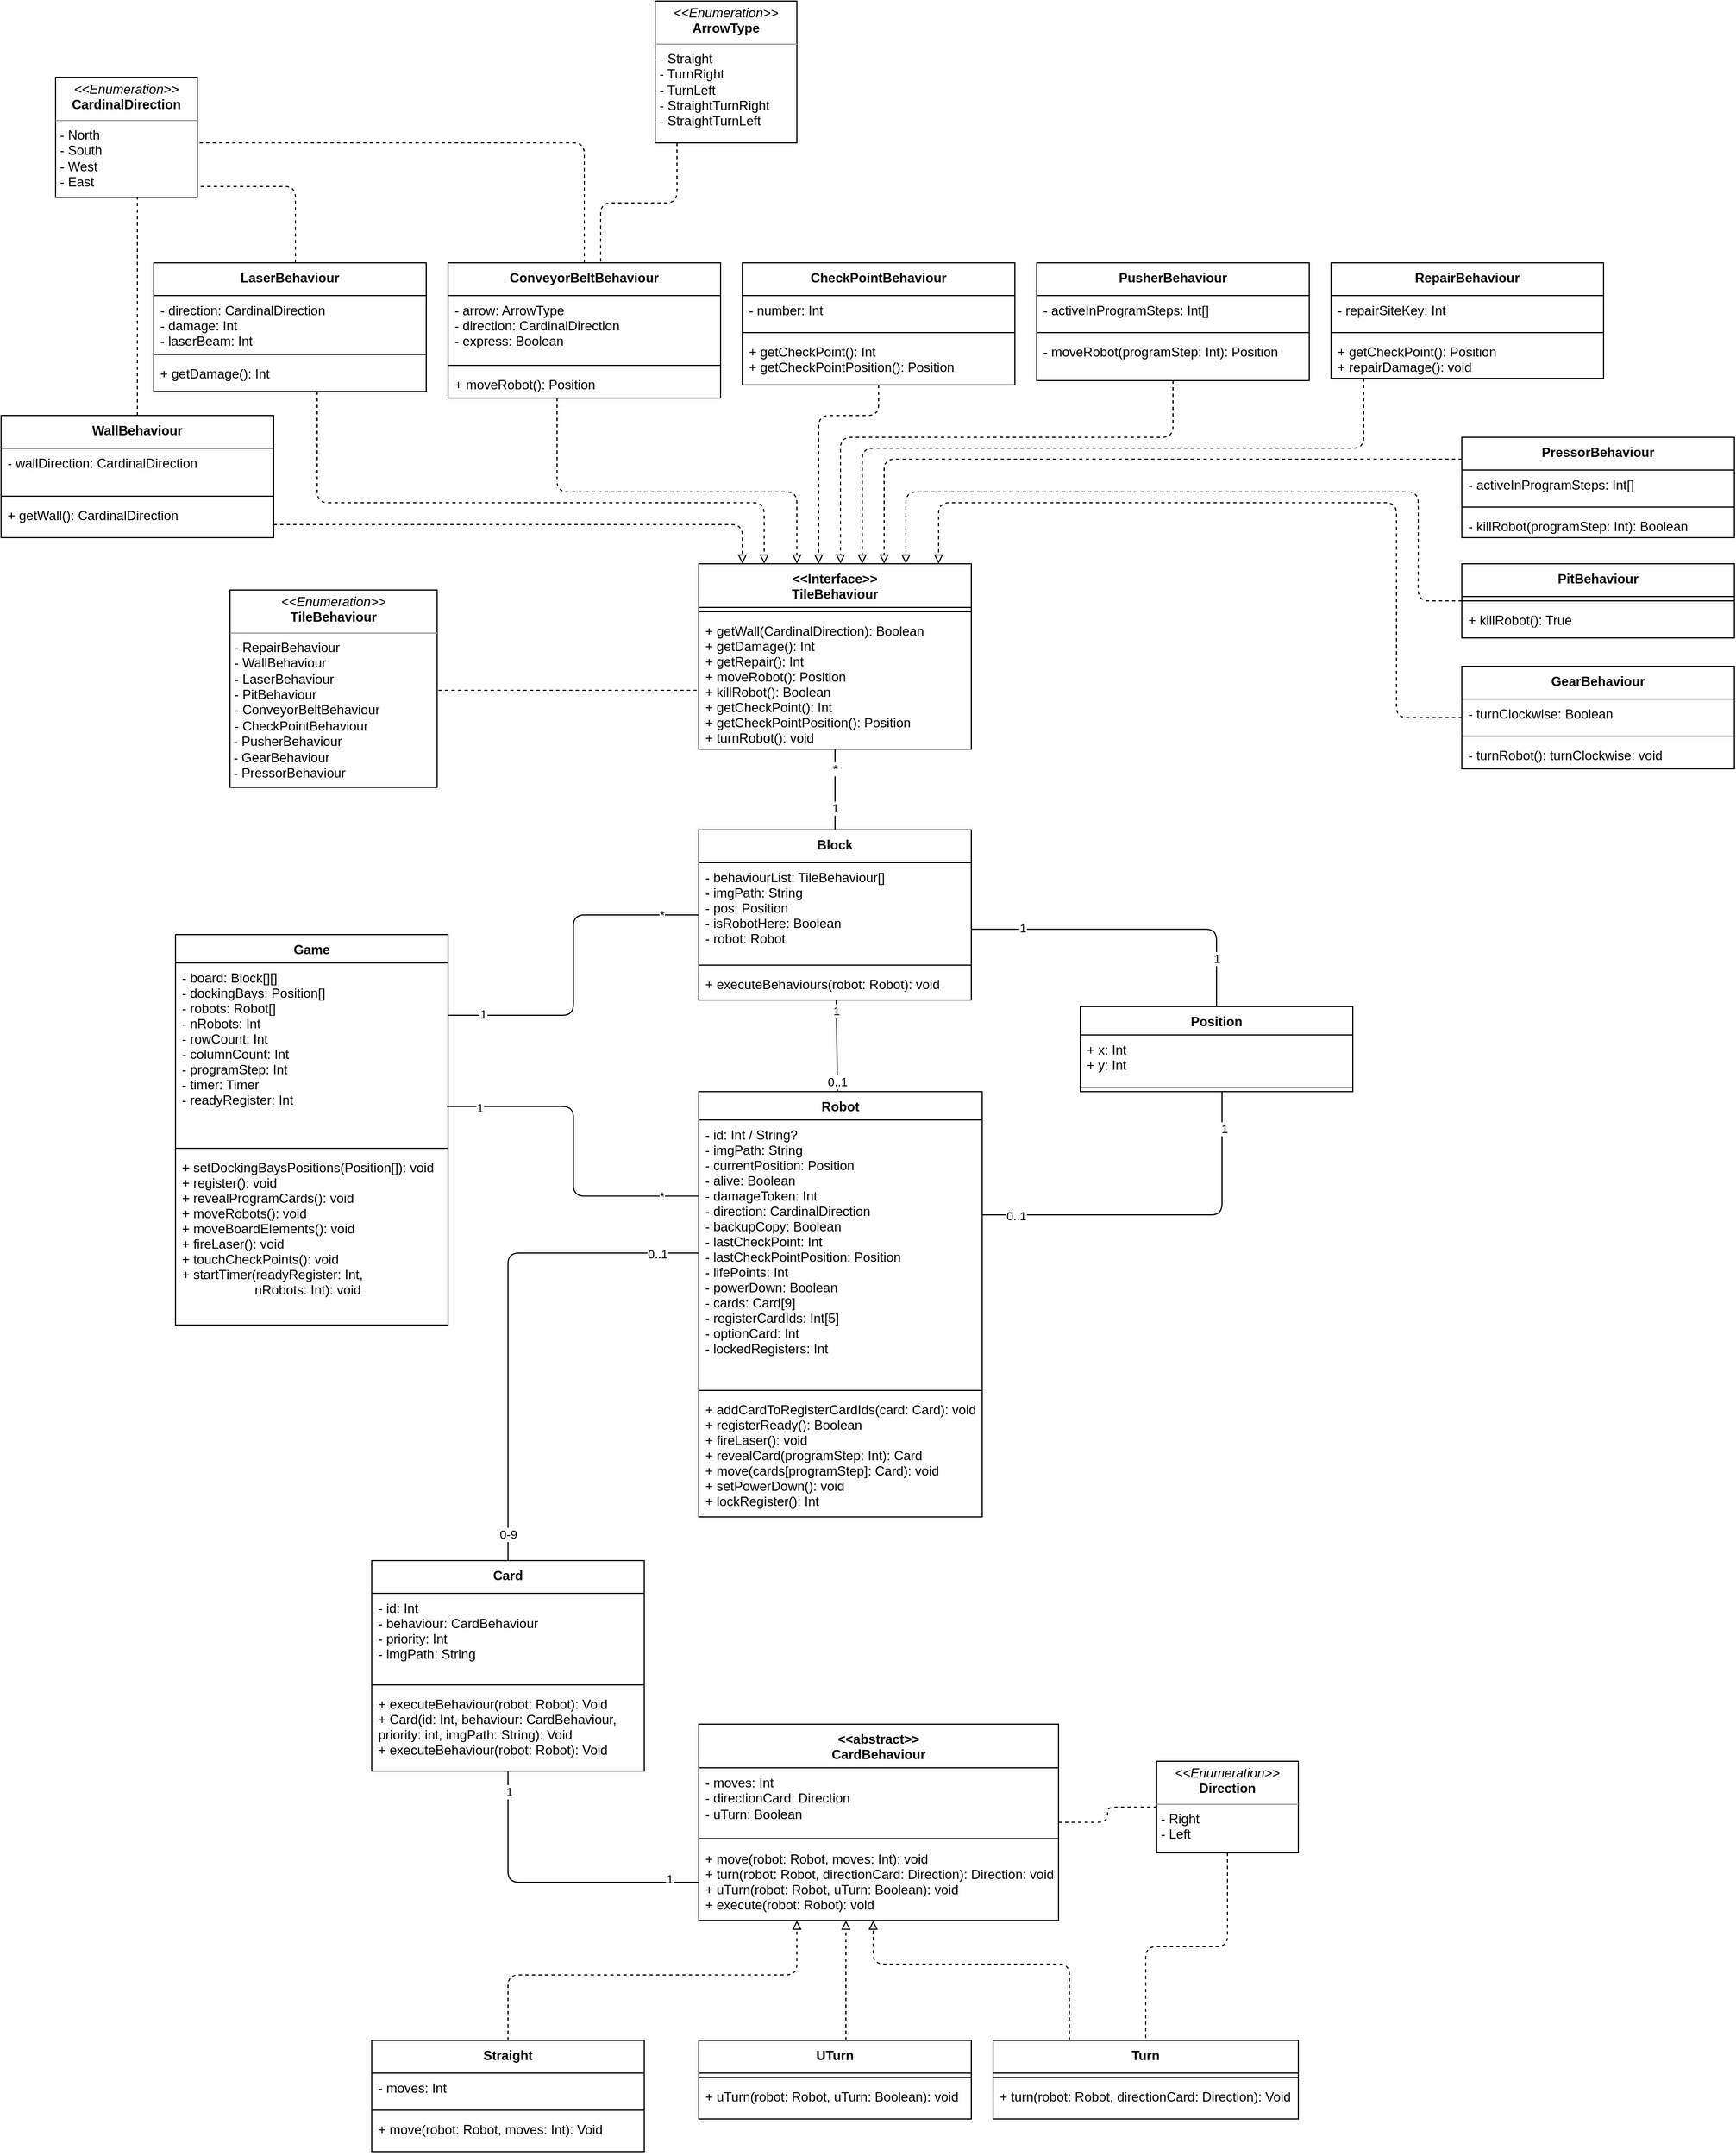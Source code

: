 <mxfile version="20.5.3" type="embed" pages="3"><diagram id="nbPlwiea_lh9dQgA5wQk" name="Page-1"><mxGraphModel dx="1433" dy="-678" grid="1" gridSize="10" guides="1" tooltips="1" connect="1" arrows="1" fold="1" page="1" pageScale="1" pageWidth="850" pageHeight="1100" background="none" math="0" shadow="0"><root><mxCell id="0"/><mxCell id="1" parent="0"/><mxCell id="116" value="" style="edgeStyle=orthogonalEdgeStyle;html=1;startArrow=none;startFill=0;endArrow=none;endFill=0;" parent="1" source="119" target="123" edge="1"><mxGeometry relative="1" as="geometry"><Array as="points"><mxPoint x="-295" y="2070"/><mxPoint x="-295" y="1978"/></Array></mxGeometry></mxCell><mxCell id="117" value="1" style="edgeLabel;html=1;align=center;verticalAlign=middle;resizable=0;points=[];" parent="116" vertex="1" connectable="0"><mxGeometry x="-0.805" y="1" relative="1" as="geometry"><mxPoint as="offset"/></mxGeometry></mxCell><mxCell id="118" value="*" style="edgeLabel;html=1;align=center;verticalAlign=middle;resizable=0;points=[];" parent="116" vertex="1" connectable="0"><mxGeometry x="0.789" relative="1" as="geometry"><mxPoint as="offset"/></mxGeometry></mxCell><mxCell id="119" value="Game" style="swimlane;fontStyle=1;align=center;verticalAlign=top;childLayout=stackLayout;horizontal=1;startSize=26;horizontalStack=0;resizeParent=1;resizeParentMax=0;resizeLast=0;collapsible=1;marginBottom=0;" parent="1" vertex="1"><mxGeometry x="-660" y="1996" width="250" height="358" as="geometry"/></mxCell><mxCell id="120" value="- board: Block[][]&#10;- dockingBays: Position[]&#10;- robots: Robot[]&#10;- nRobots: Int&#10;- rowCount: Int&#10;- columnCount: Int&#10;- programStep: Int&#10;- timer: Timer&#10;- readyRegister: Int" style="text;strokeColor=none;fillColor=none;align=left;verticalAlign=top;spacingLeft=4;spacingRight=4;overflow=hidden;rotatable=0;points=[[0,0.5],[1,0.5]];portConstraint=eastwest;" parent="119" vertex="1"><mxGeometry y="26" width="250" height="166" as="geometry"/></mxCell><mxCell id="121" value="" style="line;strokeWidth=1;fillColor=none;align=left;verticalAlign=middle;spacingTop=-1;spacingLeft=3;spacingRight=3;rotatable=0;labelPosition=right;points=[];portConstraint=eastwest;" parent="119" vertex="1"><mxGeometry y="192" width="250" height="8" as="geometry"/></mxCell><mxCell id="122" value="+ setDockingBaysPositions(Position[]): void&#10;+ register(): void&#10;+ revealProgramCards(): void&#10;+ moveRobots(): void&#10;+ moveBoardElements(): void&#10;+ fireLaser(): void&#10;+ touchCheckPoints(): void&#10;+ startTimer(readyRegister: Int, &#10;                    nRobots: Int): void" style="text;strokeColor=none;fillColor=none;align=left;verticalAlign=top;spacingLeft=4;spacingRight=4;overflow=hidden;rotatable=0;points=[[0,0.5],[1,0.5]];portConstraint=eastwest;" parent="119" vertex="1"><mxGeometry y="200" width="250" height="158" as="geometry"/></mxCell><mxCell id="220" value="1" style="edgeStyle=none;html=1;startArrow=none;startFill=0;endArrow=none;endFill=0;" parent="1" source="123" target="210" edge="1"><mxGeometry x="-0.46" relative="1" as="geometry"><Array as="points"><mxPoint x="-55" y="1870"/></Array><mxPoint as="offset"/></mxGeometry></mxCell><mxCell id="221" value="*" style="edgeLabel;html=1;align=center;verticalAlign=middle;resizable=0;points=[];" parent="220" vertex="1" connectable="0"><mxGeometry x="0.608" y="-2" relative="1" as="geometry"><mxPoint x="-2" y="3" as="offset"/></mxGeometry></mxCell><mxCell id="123" value="Block" style="swimlane;fontStyle=1;align=center;verticalAlign=top;childLayout=stackLayout;horizontal=1;startSize=30;horizontalStack=0;resizeParent=1;resizeParentMax=0;resizeLast=0;collapsible=1;marginBottom=0;" parent="1" vertex="1"><mxGeometry x="-180" y="1900" width="250" height="156" as="geometry"/></mxCell><mxCell id="124" value="- behaviourList: TileBehaviour[]&#10;- imgPath: String&#10;- pos: Position&#10;- isRobotHere: Boolean&#10;- robot: Robot" style="text;strokeColor=none;fillColor=none;align=left;verticalAlign=top;spacingLeft=4;spacingRight=4;overflow=hidden;rotatable=0;points=[[0,0.5],[1,0.5]];portConstraint=eastwest;" parent="123" vertex="1"><mxGeometry y="30" width="250" height="90" as="geometry"/></mxCell><mxCell id="125" value="" style="line;strokeWidth=1;fillColor=none;align=left;verticalAlign=middle;spacingTop=-1;spacingLeft=3;spacingRight=3;rotatable=0;labelPosition=right;points=[];portConstraint=eastwest;" parent="123" vertex="1"><mxGeometry y="120" width="250" height="8" as="geometry"/></mxCell><mxCell id="126" value="+ executeBehaviours(robot: Robot): void" style="text;strokeColor=none;fillColor=none;align=left;verticalAlign=top;spacingLeft=4;spacingRight=4;overflow=hidden;rotatable=0;points=[[0,0.5],[1,0.5]];portConstraint=eastwest;" parent="123" vertex="1"><mxGeometry y="128" width="250" height="28" as="geometry"/></mxCell><mxCell id="127" value="" style="edgeStyle=none;html=1;startArrow=none;startFill=0;endArrow=none;endFill=0;" parent="1" source="130" target="123" edge="1"><mxGeometry relative="1" as="geometry"><mxPoint x="-55" y="2034" as="targetPoint"/></mxGeometry></mxCell><mxCell id="128" value="0..1" style="edgeLabel;html=1;align=center;verticalAlign=middle;resizable=0;points=[];" parent="127" vertex="1" connectable="0"><mxGeometry x="-0.787" relative="1" as="geometry"><mxPoint as="offset"/></mxGeometry></mxCell><mxCell id="129" value="1" style="edgeLabel;html=1;align=center;verticalAlign=middle;resizable=0;points=[];" parent="127" vertex="1" connectable="0"><mxGeometry x="0.767" relative="1" as="geometry"><mxPoint as="offset"/></mxGeometry></mxCell><mxCell id="130" value="Robot" style="swimlane;fontStyle=1;align=center;verticalAlign=top;childLayout=stackLayout;horizontal=1;startSize=26;horizontalStack=0;resizeParent=1;resizeParentMax=0;resizeLast=0;collapsible=1;marginBottom=0;" parent="1" vertex="1"><mxGeometry x="-180" y="2140" width="260" height="390" as="geometry"/></mxCell><mxCell id="131" value="- id: Int / String?&#10;- imgPath: String&#10;- currentPosition: Position&#10;- alive: Boolean&#10;- damageToken: Int&#10;- direction: CardinalDirection&#10;- backupCopy: Boolean&#10;- lastCheckPoint: Int&#10;- lastCheckPointPosition: Position&#10;- lifePoints: Int&#10;- powerDown: Boolean&#10;- cards: Card[9]&#10;- registerCardIds: Int[5] &#10;- optionCard: Int&#10;- lockedRegisters: Int" style="text;strokeColor=none;fillColor=none;align=left;verticalAlign=top;spacingLeft=4;spacingRight=4;overflow=hidden;rotatable=0;points=[[0,0.5],[1,0.5]];portConstraint=eastwest;" parent="130" vertex="1"><mxGeometry y="26" width="260" height="244" as="geometry"/></mxCell><mxCell id="132" value="" style="line;strokeWidth=1;fillColor=none;align=left;verticalAlign=middle;spacingTop=-1;spacingLeft=3;spacingRight=3;rotatable=0;labelPosition=right;points=[];portConstraint=eastwest;" parent="130" vertex="1"><mxGeometry y="270" width="260" height="8" as="geometry"/></mxCell><mxCell id="133" value="+ addCardToRegisterCardIds(card: Card): void&#10;+ registerReady(): Boolean&#10;+ fireLaser(): void&#10;+ revealCard(programStep: Int): Card&#10;+ move(cards[programStep]: Card): void&#10;+ setPowerDown(): void&#10;+ lockRegister(): Int" style="text;strokeColor=none;fillColor=none;align=left;verticalAlign=top;spacingLeft=4;spacingRight=4;overflow=hidden;rotatable=0;points=[[0,0.5],[1,0.5]];portConstraint=eastwest;" parent="130" vertex="1"><mxGeometry y="278" width="260" height="112" as="geometry"/></mxCell><mxCell id="134" value="" style="edgeStyle=orthogonalEdgeStyle;html=1;startArrow=none;startFill=0;endArrow=none;endFill=0;entryX=0;entryY=0.286;entryDx=0;entryDy=0;entryPerimeter=0;exitX=0.996;exitY=0.793;exitDx=0;exitDy=0;exitPerimeter=0;" parent="1" source="120" target="131" edge="1"><mxGeometry relative="1" as="geometry"><mxPoint x="-370" y="2062.909" as="sourcePoint"/><mxPoint x="-290" y="2041.091" as="targetPoint"/></mxGeometry></mxCell><mxCell id="135" value="1" style="edgeLabel;html=1;align=center;verticalAlign=middle;resizable=0;points=[];" parent="134" vertex="1" connectable="0"><mxGeometry x="-0.81" y="-1" relative="1" as="geometry"><mxPoint as="offset"/></mxGeometry></mxCell><mxCell id="136" value="*" style="edgeLabel;html=1;align=center;verticalAlign=middle;resizable=0;points=[];" parent="134" vertex="1" connectable="0"><mxGeometry x="0.781" relative="1" as="geometry"><mxPoint as="offset"/></mxGeometry></mxCell><mxCell id="137" value="Position" style="swimlane;fontStyle=1;align=center;verticalAlign=top;childLayout=stackLayout;horizontal=1;startSize=26;horizontalStack=0;resizeParent=1;resizeParentMax=0;resizeLast=0;collapsible=1;marginBottom=0;" parent="1" vertex="1"><mxGeometry x="170" y="2062" width="250" height="78" as="geometry"/></mxCell><mxCell id="138" value="+ x: Int&#10;+ y: Int" style="text;strokeColor=none;fillColor=none;align=left;verticalAlign=top;spacingLeft=4;spacingRight=4;overflow=hidden;rotatable=0;points=[[0,0.5],[1,0.5]];portConstraint=eastwest;" parent="137" vertex="1"><mxGeometry y="26" width="250" height="44" as="geometry"/></mxCell><mxCell id="139" value="" style="line;strokeWidth=1;fillColor=none;align=left;verticalAlign=middle;spacingTop=-1;spacingLeft=3;spacingRight=3;rotatable=0;labelPosition=right;points=[];portConstraint=eastwest;" parent="137" vertex="1"><mxGeometry y="70" width="250" height="8" as="geometry"/></mxCell><mxCell id="140" style="edgeStyle=orthogonalEdgeStyle;html=1;startArrow=none;startFill=0;endArrow=none;endFill=0;entryX=1.001;entryY=0.679;entryDx=0;entryDy=0;entryPerimeter=0;" parent="1" source="137" target="124" edge="1"><mxGeometry relative="1" as="geometry"/></mxCell><mxCell id="141" value="1" style="edgeLabel;html=1;align=center;verticalAlign=middle;resizable=0;points=[];" parent="140" vertex="1" connectable="0"><mxGeometry x="0.683" y="-1" relative="1" as="geometry"><mxPoint as="offset"/></mxGeometry></mxCell><mxCell id="142" value="1" style="edgeLabel;html=1;align=center;verticalAlign=middle;resizable=0;points=[];" parent="140" vertex="1" connectable="0"><mxGeometry x="-0.703" relative="1" as="geometry"><mxPoint as="offset"/></mxGeometry></mxCell><mxCell id="143" style="edgeStyle=orthogonalEdgeStyle;html=1;startArrow=none;startFill=0;endArrow=none;endFill=0;" parent="1" source="137" target="130" edge="1"><mxGeometry relative="1" as="geometry"><mxPoint x="260" y="2000" as="sourcePoint"/><Array as="points"><mxPoint x="300" y="2253"/></Array></mxGeometry></mxCell><mxCell id="144" value="0..1" style="edgeLabel;html=1;align=center;verticalAlign=middle;resizable=0;points=[];" parent="143" vertex="1" connectable="0"><mxGeometry x="0.811" y="1" relative="1" as="geometry"><mxPoint x="-1" as="offset"/></mxGeometry></mxCell><mxCell id="145" value="1" style="edgeLabel;html=1;align=center;verticalAlign=middle;resizable=0;points=[];" parent="143" vertex="1" connectable="0"><mxGeometry x="-0.8" y="2" relative="1" as="geometry"><mxPoint as="offset"/></mxGeometry></mxCell><mxCell id="146" style="edgeStyle=orthogonalEdgeStyle;html=1;startArrow=none;startFill=0;endArrow=none;endFill=0;dashed=1;exitX=0;exitY=0.5;exitDx=0;exitDy=0;" parent="1" source="147" target="207" edge="1"><mxGeometry relative="1" as="geometry"><Array as="points"><mxPoint x="-610" y="1772"/></Array></mxGeometry></mxCell><mxCell id="147" value="&lt;p style=&quot;margin: 0px ; margin-top: 4px ; text-align: center&quot;&gt;&lt;i&gt;&amp;lt;&amp;lt;Enumeration&amp;gt;&amp;gt;&lt;/i&gt;&lt;br&gt;&lt;span style=&quot;text-align: left&quot;&gt;&lt;b&gt;TileBehaviour&lt;/b&gt;&lt;/span&gt;&lt;br&gt;&lt;/p&gt;&lt;hr size=&quot;1&quot;&gt;&lt;p style=&quot;margin: 0px ; margin-left: 4px&quot;&gt;- RepairBehaviour&lt;/p&gt;&lt;p style=&quot;margin: 0px ; margin-left: 4px&quot;&gt;- WallBehaviour&lt;/p&gt;&lt;p style=&quot;margin: 0px ; margin-left: 4px&quot;&gt;- LaserBehaviour&lt;/p&gt;&lt;p style=&quot;margin: 0px ; margin-left: 4px&quot;&gt;- PitBehaviour&lt;/p&gt;&lt;p style=&quot;margin: 0px ; margin-left: 4px&quot;&gt;- ConveyorBeltBehaviour&lt;/p&gt;&lt;p style=&quot;margin: 0px ; margin-left: 4px&quot;&gt;- CheckPointBehaviour&lt;/p&gt;&amp;nbsp;- PusherBehaviour&lt;br&gt;&amp;nbsp;- GearBehaviour&lt;br&gt;&amp;nbsp;- PressorBehaviour&lt;br&gt;&lt;p style=&quot;margin: 0px ; margin-left: 4px&quot;&gt;&lt;/p&gt;&lt;p style=&quot;margin: 0px ; margin-left: 4px&quot;&gt;&lt;br&gt;&lt;/p&gt;" style="verticalAlign=top;align=left;overflow=fill;fontSize=12;fontFamily=Helvetica;html=1;" parent="1" vertex="1"><mxGeometry x="-610" y="1680" width="190" height="181" as="geometry"/></mxCell><mxCell id="149" value="RepairBehaviour" style="swimlane;fontStyle=1;align=center;verticalAlign=top;childLayout=stackLayout;horizontal=1;startSize=30;horizontalStack=0;resizeParent=1;resizeParentMax=0;resizeLast=0;collapsible=1;marginBottom=0;" parent="1" vertex="1"><mxGeometry x="400" y="1380" width="250" height="106" as="geometry"/></mxCell><mxCell id="150" value="- repairSiteKey: Int&#10;" style="text;strokeColor=none;fillColor=none;align=left;verticalAlign=top;spacingLeft=4;spacingRight=4;overflow=hidden;rotatable=0;points=[[0,0.5],[1,0.5]];portConstraint=eastwest;" parent="149" vertex="1"><mxGeometry y="30" width="250" height="30" as="geometry"/></mxCell><mxCell id="151" value="" style="line;strokeWidth=1;fillColor=none;align=left;verticalAlign=middle;spacingTop=-1;spacingLeft=3;spacingRight=3;rotatable=0;labelPosition=right;points=[];portConstraint=eastwest;" parent="149" vertex="1"><mxGeometry y="60" width="250" height="8" as="geometry"/></mxCell><mxCell id="212" value="+ getCheckPoint(): Position&#10;+ repairDamage(): void" style="text;strokeColor=none;fillColor=none;align=left;verticalAlign=top;spacingLeft=4;spacingRight=4;overflow=hidden;rotatable=0;points=[[0,0.5],[1,0.5]];portConstraint=eastwest;" parent="149" vertex="1"><mxGeometry y="68" width="250" height="38" as="geometry"/></mxCell><mxCell id="154" value="LaserBehaviour" style="swimlane;fontStyle=1;align=center;verticalAlign=top;childLayout=stackLayout;horizontal=1;startSize=30;horizontalStack=0;resizeParent=1;resizeParentMax=0;resizeLast=0;collapsible=1;marginBottom=0;" parent="1" vertex="1"><mxGeometry x="-680" y="1380" width="250" height="118" as="geometry"/></mxCell><mxCell id="155" value="- direction: CardinalDirection&#10;- damage: Int&#10;- laserBeam: Int&#10;" style="text;strokeColor=none;fillColor=none;align=left;verticalAlign=top;spacingLeft=4;spacingRight=4;overflow=hidden;rotatable=0;points=[[0,0.5],[1,0.5]];portConstraint=eastwest;fontStyle=0" parent="154" vertex="1"><mxGeometry y="30" width="250" height="50" as="geometry"/></mxCell><mxCell id="156" value="" style="line;strokeWidth=1;fillColor=none;align=left;verticalAlign=middle;spacingTop=-1;spacingLeft=3;spacingRight=3;rotatable=0;labelPosition=right;points=[];portConstraint=eastwest;" parent="154" vertex="1"><mxGeometry y="80" width="250" height="8" as="geometry"/></mxCell><mxCell id="157" value="+ getDamage(): Int" style="text;strokeColor=none;fillColor=none;align=left;verticalAlign=top;spacingLeft=4;spacingRight=4;overflow=hidden;rotatable=0;points=[[0,0.5],[1,0.5]];portConstraint=eastwest;" parent="154" vertex="1"><mxGeometry y="88" width="250" height="30" as="geometry"/></mxCell><mxCell id="159" value="WallBehaviour" style="swimlane;fontStyle=1;align=center;verticalAlign=top;childLayout=stackLayout;horizontal=1;startSize=30;horizontalStack=0;resizeParent=1;resizeParentMax=0;resizeLast=0;collapsible=1;marginBottom=0;" parent="1" vertex="1"><mxGeometry x="-820" y="1520" width="250" height="112" as="geometry"/></mxCell><mxCell id="160" value="- wallDirection: CardinalDirection" style="text;strokeColor=none;fillColor=none;align=left;verticalAlign=top;spacingLeft=4;spacingRight=4;overflow=hidden;rotatable=0;points=[[0,0.5],[1,0.5]];portConstraint=eastwest;fontStyle=0" parent="159" vertex="1"><mxGeometry y="30" width="250" height="40" as="geometry"/></mxCell><mxCell id="161" value="" style="line;strokeWidth=1;fillColor=none;align=left;verticalAlign=middle;spacingTop=-1;spacingLeft=3;spacingRight=3;rotatable=0;labelPosition=right;points=[];portConstraint=eastwest;" parent="159" vertex="1"><mxGeometry y="70" width="250" height="8" as="geometry"/></mxCell><mxCell id="162" value="+ getWall(): CardinalDirection" style="text;strokeColor=none;fillColor=none;align=left;verticalAlign=top;spacingLeft=4;spacingRight=4;overflow=hidden;rotatable=0;points=[[0,0.5],[1,0.5]];portConstraint=eastwest;" parent="159" vertex="1"><mxGeometry y="78" width="250" height="34" as="geometry"/></mxCell><mxCell id="166" value="&lt;p style=&quot;margin: 0px ; margin-top: 4px ; text-align: center&quot;&gt;&lt;i&gt;&amp;lt;&amp;lt;Enumeration&amp;gt;&amp;gt;&lt;/i&gt;&lt;br&gt;&lt;span style=&quot;text-align: left&quot;&gt;&lt;b&gt;CardinalDirection&lt;/b&gt;&lt;/span&gt;&lt;br&gt;&lt;/p&gt;&lt;hr size=&quot;1&quot;&gt;&lt;p style=&quot;margin: 0px ; margin-left: 4px&quot;&gt;- North&lt;/p&gt;&lt;p style=&quot;margin: 0px ; margin-left: 4px&quot;&gt;- South&lt;/p&gt;&lt;p style=&quot;margin: 0px ; margin-left: 4px&quot;&gt;- West&lt;/p&gt;&lt;p style=&quot;margin: 0px ; margin-left: 4px&quot;&gt;- East&lt;/p&gt;&lt;p style=&quot;margin: 0px ; margin-left: 4px&quot;&gt;&lt;/p&gt;&lt;p style=&quot;margin: 0px ; margin-left: 4px&quot;&gt;&lt;br&gt;&lt;/p&gt;" style="verticalAlign=top;align=left;overflow=fill;fontSize=12;fontFamily=Helvetica;html=1;" parent="1" vertex="1"><mxGeometry x="-770" y="1210" width="130" height="110" as="geometry"/></mxCell><mxCell id="170" value="PitBehaviour&#10;" style="swimlane;fontStyle=1;align=center;verticalAlign=top;childLayout=stackLayout;horizontal=1;startSize=30;horizontalStack=0;resizeParent=1;resizeParentMax=0;resizeLast=0;collapsible=1;marginBottom=0;" parent="1" vertex="1"><mxGeometry x="520" y="1656" width="250" height="68" as="geometry"/></mxCell><mxCell id="172" value="" style="line;strokeWidth=1;fillColor=none;align=left;verticalAlign=middle;spacingTop=-1;spacingLeft=3;spacingRight=3;rotatable=0;labelPosition=right;points=[];portConstraint=eastwest;" parent="170" vertex="1"><mxGeometry y="30" width="250" height="8" as="geometry"/></mxCell><mxCell id="173" value="+ killRobot(): True" style="text;strokeColor=none;fillColor=none;align=left;verticalAlign=top;spacingLeft=4;spacingRight=4;overflow=hidden;rotatable=0;points=[[0,0.5],[1,0.5]];portConstraint=eastwest;" parent="170" vertex="1"><mxGeometry y="38" width="250" height="30" as="geometry"/></mxCell><mxCell id="175" value="ConveyorBeltBehaviour&#10;" style="swimlane;fontStyle=1;align=center;verticalAlign=top;childLayout=stackLayout;horizontal=1;startSize=30;horizontalStack=0;resizeParent=1;resizeParentMax=0;resizeLast=0;collapsible=1;marginBottom=0;" parent="1" vertex="1"><mxGeometry x="-410" y="1380" width="250" height="124" as="geometry"/></mxCell><mxCell id="176" value="- arrow: ArrowType&#10;- direction: CardinalDirection&#10;- express: Boolean&#10;" style="text;strokeColor=none;fillColor=none;align=left;verticalAlign=top;spacingLeft=4;spacingRight=4;overflow=hidden;rotatable=0;points=[[0,0.5],[1,0.5]];portConstraint=eastwest;" parent="175" vertex="1"><mxGeometry y="30" width="250" height="60" as="geometry"/></mxCell><mxCell id="177" value="" style="line;strokeWidth=1;fillColor=none;align=left;verticalAlign=middle;spacingTop=-1;spacingLeft=3;spacingRight=3;rotatable=0;labelPosition=right;points=[];portConstraint=eastwest;" parent="175" vertex="1"><mxGeometry y="90" width="250" height="8" as="geometry"/></mxCell><mxCell id="178" value="+ moveRobot(): Position" style="text;strokeColor=none;fillColor=none;align=left;verticalAlign=top;spacingLeft=4;spacingRight=4;overflow=hidden;rotatable=0;points=[[0,0.5],[1,0.5]];portConstraint=eastwest;" parent="175" vertex="1"><mxGeometry y="98" width="250" height="26" as="geometry"/></mxCell><mxCell id="179" style="edgeStyle=orthogonalEdgeStyle;html=1;dashed=1;startArrow=none;startFill=0;endArrow=none;endFill=0;" parent="1" source="180" target="175" edge="1"><mxGeometry relative="1" as="geometry"><mxPoint x="-250" y="1340" as="targetPoint"/><Array as="points"><mxPoint x="-200" y="1325"/><mxPoint x="-270" y="1325"/></Array></mxGeometry></mxCell><mxCell id="180" value="&lt;p style=&quot;margin: 0px ; margin-top: 4px ; text-align: center&quot;&gt;&lt;i&gt;&amp;lt;&amp;lt;Enumeration&amp;gt;&amp;gt;&lt;/i&gt;&lt;br&gt;&lt;span style=&quot;text-align: left&quot;&gt;&lt;b&gt;ArrowType&lt;/b&gt;&lt;/span&gt;&lt;br&gt;&lt;/p&gt;&lt;hr size=&quot;1&quot;&gt;&lt;p style=&quot;margin: 0px ; margin-left: 4px&quot;&gt;- Straight&lt;/p&gt;&lt;p style=&quot;margin: 0px ; margin-left: 4px&quot;&gt;- TurnRight&lt;/p&gt;&lt;p style=&quot;margin: 0px ; margin-left: 4px&quot;&gt;- TurnLeft&lt;/p&gt;&lt;p style=&quot;margin: 0px ; margin-left: 4px&quot;&gt;&lt;span&gt;- StraightTurnRight&lt;/span&gt;&lt;/p&gt;&lt;p style=&quot;margin: 0px ; margin-left: 4px&quot;&gt;&lt;span&gt;- StraightTurnLeft&lt;/span&gt;&lt;/p&gt;&lt;p style=&quot;margin: 0px ; margin-left: 4px&quot;&gt;&lt;/p&gt;&lt;p style=&quot;margin: 0px ; margin-left: 4px&quot;&gt;&lt;br&gt;&lt;/p&gt;" style="verticalAlign=top;align=left;overflow=fill;fontSize=12;fontFamily=Helvetica;html=1;" parent="1" vertex="1"><mxGeometry x="-220" y="1140" width="130" height="130" as="geometry"/></mxCell><mxCell id="183" value="CheckPointBehaviour" style="swimlane;fontStyle=1;align=center;verticalAlign=top;childLayout=stackLayout;horizontal=1;startSize=30;horizontalStack=0;resizeParent=1;resizeParentMax=0;resizeLast=0;collapsible=1;marginBottom=0;" parent="1" vertex="1"><mxGeometry x="-140" y="1380" width="250" height="112" as="geometry"/></mxCell><mxCell id="184" value="- number: Int&#10;" style="text;strokeColor=none;fillColor=none;align=left;verticalAlign=top;spacingLeft=4;spacingRight=4;overflow=hidden;rotatable=0;points=[[0,0.5],[1,0.5]];portConstraint=eastwest;" parent="183" vertex="1"><mxGeometry y="30" width="250" height="30" as="geometry"/></mxCell><mxCell id="185" value="" style="line;strokeWidth=1;fillColor=none;align=left;verticalAlign=middle;spacingTop=-1;spacingLeft=3;spacingRight=3;rotatable=0;labelPosition=right;points=[];portConstraint=eastwest;" parent="183" vertex="1"><mxGeometry y="60" width="250" height="8" as="geometry"/></mxCell><mxCell id="186" value="+ getCheckPoint(): Int&#10;+ getCheckPointPosition(): Position&#10;" style="text;strokeColor=none;fillColor=none;align=left;verticalAlign=top;spacingLeft=4;spacingRight=4;overflow=hidden;rotatable=0;points=[[0,0.5],[1,0.5]];portConstraint=eastwest;" parent="183" vertex="1"><mxGeometry y="68" width="250" height="44" as="geometry"/></mxCell><mxCell id="193" value="PusherBehaviour" style="swimlane;fontStyle=1;align=center;verticalAlign=top;childLayout=stackLayout;horizontal=1;startSize=30;horizontalStack=0;resizeParent=1;resizeParentMax=0;resizeLast=0;collapsible=1;marginBottom=0;" parent="1" vertex="1"><mxGeometry x="130" y="1380" width="250" height="108" as="geometry"/></mxCell><mxCell id="194" value="- activeInProgramSteps: Int[]&#10;" style="text;strokeColor=none;fillColor=none;align=left;verticalAlign=top;spacingLeft=4;spacingRight=4;overflow=hidden;rotatable=0;points=[[0,0.5],[1,0.5]];portConstraint=eastwest;" parent="193" vertex="1"><mxGeometry y="30" width="250" height="30" as="geometry"/></mxCell><mxCell id="195" value="" style="line;strokeWidth=1;fillColor=none;align=left;verticalAlign=middle;spacingTop=-1;spacingLeft=3;spacingRight=3;rotatable=0;labelPosition=right;points=[];portConstraint=eastwest;" parent="193" vertex="1"><mxGeometry y="60" width="250" height="8" as="geometry"/></mxCell><mxCell id="196" value="- moveRobot(programStep: Int): Position" style="text;strokeColor=none;fillColor=none;align=left;verticalAlign=top;spacingLeft=4;spacingRight=4;overflow=hidden;rotatable=0;points=[[0,0.5],[1,0.5]];portConstraint=eastwest;" parent="193" vertex="1"><mxGeometry y="68" width="250" height="40" as="geometry"/></mxCell><mxCell id="198" value="GearBehaviour" style="swimlane;fontStyle=1;align=center;verticalAlign=top;childLayout=stackLayout;horizontal=1;startSize=30;horizontalStack=0;resizeParent=1;resizeParentMax=0;resizeLast=0;collapsible=1;marginBottom=0;" parent="1" vertex="1"><mxGeometry x="520" y="1750" width="250" height="94" as="geometry"/></mxCell><mxCell id="199" value="- turnClockwise: Boolean&#10;" style="text;strokeColor=none;fillColor=none;align=left;verticalAlign=top;spacingLeft=4;spacingRight=4;overflow=hidden;rotatable=0;points=[[0,0.5],[1,0.5]];portConstraint=eastwest;" parent="198" vertex="1"><mxGeometry y="30" width="250" height="30" as="geometry"/></mxCell><mxCell id="200" value="" style="line;strokeWidth=1;fillColor=none;align=left;verticalAlign=middle;spacingTop=-1;spacingLeft=3;spacingRight=3;rotatable=0;labelPosition=right;points=[];portConstraint=eastwest;" parent="198" vertex="1"><mxGeometry y="60" width="250" height="8" as="geometry"/></mxCell><mxCell id="201" value="- turnRobot(): turnClockwise: void" style="text;strokeColor=none;fillColor=none;align=left;verticalAlign=top;spacingLeft=4;spacingRight=4;overflow=hidden;rotatable=0;points=[[0,0.5],[1,0.5]];portConstraint=eastwest;" parent="198" vertex="1"><mxGeometry y="68" width="250" height="26" as="geometry"/></mxCell><mxCell id="203" value="PressorBehaviour" style="swimlane;fontStyle=1;align=center;verticalAlign=top;childLayout=stackLayout;horizontal=1;startSize=30;horizontalStack=0;resizeParent=1;resizeParentMax=0;resizeLast=0;collapsible=1;marginBottom=0;" parent="1" vertex="1"><mxGeometry x="520" y="1540" width="250" height="92" as="geometry"/></mxCell><mxCell id="204" value="- activeInProgramSteps: Int[]&#10;&#10;" style="text;strokeColor=none;fillColor=none;align=left;verticalAlign=top;spacingLeft=4;spacingRight=4;overflow=hidden;rotatable=0;points=[[0,0.5],[1,0.5]];portConstraint=eastwest;" parent="203" vertex="1"><mxGeometry y="30" width="250" height="30" as="geometry"/></mxCell><mxCell id="205" value="" style="line;strokeWidth=1;fillColor=none;align=left;verticalAlign=middle;spacingTop=-1;spacingLeft=3;spacingRight=3;rotatable=0;labelPosition=right;points=[];portConstraint=eastwest;" parent="203" vertex="1"><mxGeometry y="60" width="250" height="8" as="geometry"/></mxCell><mxCell id="206" value="- killRobot(programStep: Int): Boolean" style="text;strokeColor=none;fillColor=none;align=left;verticalAlign=top;spacingLeft=4;spacingRight=4;overflow=hidden;rotatable=0;points=[[0,0.5],[1,0.5]];portConstraint=eastwest;" parent="203" vertex="1"><mxGeometry y="68" width="250" height="24" as="geometry"/></mxCell><mxCell id="207" value="&lt;&lt;Interface&gt;&gt;&#10;TileBehaviour&#10;" style="swimlane;fontStyle=1;align=center;verticalAlign=top;childLayout=stackLayout;horizontal=1;startSize=40;horizontalStack=0;resizeParent=1;resizeParentMax=0;resizeLast=0;collapsible=1;marginBottom=0;" parent="1" vertex="1"><mxGeometry x="-180" y="1656" width="250" height="170" as="geometry"/></mxCell><mxCell id="209" value="" style="line;strokeWidth=1;fillColor=none;align=left;verticalAlign=middle;spacingTop=-1;spacingLeft=3;spacingRight=3;rotatable=0;labelPosition=right;points=[];portConstraint=eastwest;" parent="207" vertex="1"><mxGeometry y="40" width="250" height="8" as="geometry"/></mxCell><mxCell id="210" value="+ getWall(CardinalDirection): Boolean&#10;+ getDamage(): Int&#10;+ getRepair(): Int&#10;+ moveRobot(): Position&#10;+ killRobot(): Boolean&#10;+ getCheckPoint(): Int&#10;+ getCheckPointPosition(): Position&#10;+ turnRobot(): void&#10;" style="text;strokeColor=none;fillColor=none;align=left;verticalAlign=top;spacingLeft=4;spacingRight=4;overflow=hidden;rotatable=0;points=[[0,0.5],[1,0.5]];portConstraint=eastwest;fontStyle=0" parent="207" vertex="1"><mxGeometry y="48" width="250" height="122" as="geometry"/></mxCell><mxCell id="214" style="edgeStyle=orthogonalEdgeStyle;html=1;dashed=1;startArrow=none;startFill=0;endArrow=none;endFill=0;" parent="1" source="159" target="166" edge="1"><mxGeometry relative="1" as="geometry"><mxPoint x="-370.0" y="1629" as="sourcePoint"/><mxPoint x="-350" y="1640" as="targetPoint"/><Array as="points"><mxPoint x="-765" y="1520"/><mxPoint x="-750" y="1520"/></Array></mxGeometry></mxCell><mxCell id="215" style="edgeStyle=orthogonalEdgeStyle;html=1;dashed=1;startArrow=none;startFill=0;endArrow=none;endFill=0;" parent="1" source="154" target="166" edge="1"><mxGeometry relative="1" as="geometry"><mxPoint x="-630" y="1638.0" as="sourcePoint"/><mxPoint x="-395" y="1730" as="targetPoint"/><Array as="points"><mxPoint x="-550" y="1310"/></Array></mxGeometry></mxCell><mxCell id="216" style="edgeStyle=orthogonalEdgeStyle;html=1;dashed=1;startArrow=none;startFill=0;endArrow=none;endFill=0;" parent="1" source="175" target="166" edge="1"><mxGeometry relative="1" as="geometry"><mxPoint x="-550.0" y="1518" as="sourcePoint"/><mxPoint x="-460" y="1785" as="targetPoint"/><Array as="points"><mxPoint x="-285" y="1270"/></Array></mxGeometry></mxCell><mxCell id="217" style="edgeStyle=orthogonalEdgeStyle;html=1;dashed=1;startArrow=none;startFill=0;endArrow=block;endFill=0;" parent="1" source="159" target="207" edge="1"><mxGeometry relative="1" as="geometry"><mxPoint x="-480" y="1459.0" as="sourcePoint"/><mxPoint x="-430.0" y="1730" as="targetPoint"/><Array as="points"><mxPoint x="-140" y="1620"/></Array></mxGeometry></mxCell><mxCell id="218" style="edgeStyle=orthogonalEdgeStyle;html=1;dashed=1;startArrow=none;startFill=0;endArrow=block;endFill=0;" parent="1" source="154" target="207" edge="1"><mxGeometry relative="1" as="geometry"><mxPoint x="-630" y="1644.034" as="sourcePoint"/><mxPoint x="-45" y="1700" as="targetPoint"/><Array as="points"><mxPoint x="-530" y="1600"/><mxPoint x="-120" y="1600"/></Array></mxGeometry></mxCell><mxCell id="219" style="edgeStyle=orthogonalEdgeStyle;html=1;dashed=1;startArrow=none;startFill=0;endArrow=block;endFill=0;" parent="1" source="175" target="207" edge="1"><mxGeometry relative="1" as="geometry"><mxPoint x="-605" y="1518.0" as="sourcePoint"/><mxPoint x="-35" y="1700" as="targetPoint"/><Array as="points"><mxPoint x="-310" y="1590"/><mxPoint x="-90" y="1590"/></Array></mxGeometry></mxCell><mxCell id="222" style="edgeStyle=orthogonalEdgeStyle;html=1;dashed=1;startArrow=none;startFill=0;endArrow=block;endFill=0;" parent="1" source="183" target="207" edge="1"><mxGeometry relative="1" as="geometry"><mxPoint x="-299.966" y="1514" as="sourcePoint"/><mxPoint x="-25" y="1666" as="targetPoint"/><Array as="points"><mxPoint x="-15" y="1520"/><mxPoint x="-70" y="1520"/></Array></mxGeometry></mxCell><mxCell id="223" style="edgeStyle=orthogonalEdgeStyle;html=1;dashed=1;startArrow=none;startFill=0;endArrow=block;endFill=0;" parent="1" source="193" target="207" edge="1"><mxGeometry relative="1" as="geometry"><mxPoint x="-289.966" y="1524" as="sourcePoint"/><mxPoint x="-15" y="1676" as="targetPoint"/><Array as="points"><mxPoint x="255" y="1540"/><mxPoint x="-50" y="1540"/></Array></mxGeometry></mxCell><mxCell id="224" style="edgeStyle=orthogonalEdgeStyle;html=1;dashed=1;startArrow=none;startFill=0;endArrow=block;endFill=0;" parent="1" source="149" target="207" edge="1"><mxGeometry relative="1" as="geometry"><mxPoint x="265" y="1498.0" as="sourcePoint"/><mxPoint x="-109.966" y="1666" as="targetPoint"/><Array as="points"><mxPoint x="430" y="1550"/><mxPoint x="-30" y="1550"/></Array></mxGeometry></mxCell><mxCell id="225" style="edgeStyle=orthogonalEdgeStyle;html=1;dashed=1;startArrow=none;startFill=0;endArrow=block;endFill=0;" parent="1" source="203" target="207" edge="1"><mxGeometry relative="1" as="geometry"><mxPoint x="440.034" y="1488.0" as="sourcePoint"/><mxPoint x="-99.966" y="1666" as="targetPoint"/><Array as="points"><mxPoint x="-10" y="1560"/></Array></mxGeometry></mxCell><mxCell id="226" style="edgeStyle=orthogonalEdgeStyle;html=1;dashed=1;startArrow=none;startFill=0;endArrow=block;endFill=0;" parent="1" source="170" target="207" edge="1"><mxGeometry relative="1" as="geometry"><mxPoint x="530.0" y="1570.034" as="sourcePoint"/><mxPoint x="-89.966" y="1666" as="targetPoint"/><Array as="points"><mxPoint x="480" y="1690"/><mxPoint x="480" y="1590"/><mxPoint x="10" y="1590"/></Array></mxGeometry></mxCell><mxCell id="227" style="edgeStyle=orthogonalEdgeStyle;html=1;dashed=1;startArrow=none;startFill=0;endArrow=block;endFill=0;" parent="1" source="198" target="207" edge="1"><mxGeometry relative="1" as="geometry"><mxPoint x="530.0" y="1700.034" as="sourcePoint"/><mxPoint x="-79.966" y="1666" as="targetPoint"/><Array as="points"><mxPoint x="460" y="1797"/><mxPoint x="460" y="1600"/><mxPoint x="40" y="1600"/></Array></mxGeometry></mxCell><mxCell id="240" style="edgeStyle=orthogonalEdgeStyle;html=1;startArrow=none;startFill=0;endArrow=none;endFill=0;" parent="1" source="231" target="131" edge="1"><mxGeometry relative="1" as="geometry"/></mxCell><mxCell id="241" value="0-9" style="edgeLabel;html=1;align=center;verticalAlign=middle;resizable=0;points=[];" parent="240" vertex="1" connectable="0"><mxGeometry x="-0.892" y="-4" relative="1" as="geometry"><mxPoint x="-4" as="offset"/></mxGeometry></mxCell><mxCell id="242" value="0..1" style="edgeLabel;html=1;align=center;verticalAlign=middle;resizable=0;points=[];" parent="240" vertex="1" connectable="0"><mxGeometry x="0.832" y="-1" relative="1" as="geometry"><mxPoint as="offset"/></mxGeometry></mxCell><mxCell id="231" value="Card" style="swimlane;fontStyle=1;align=center;verticalAlign=top;childLayout=stackLayout;horizontal=1;startSize=30;horizontalStack=0;resizeParent=1;resizeParentMax=0;resizeLast=0;collapsible=1;marginBottom=0;" parent="1" vertex="1"><mxGeometry x="-480" y="2570" width="250" height="193" as="geometry"/></mxCell><mxCell id="232" value="- id: Int&#10;- behaviour: CardBehaviour&#10;- priority: Int&#10;- imgPath: String" style="text;strokeColor=none;fillColor=none;align=left;verticalAlign=top;spacingLeft=4;spacingRight=4;overflow=hidden;rotatable=0;points=[[0,0.5],[1,0.5]];portConstraint=eastwest;" parent="231" vertex="1"><mxGeometry y="30" width="250" height="80" as="geometry"/></mxCell><mxCell id="233" value="" style="line;strokeWidth=1;fillColor=none;align=left;verticalAlign=middle;spacingTop=-1;spacingLeft=3;spacingRight=3;rotatable=0;labelPosition=right;points=[];portConstraint=eastwest;" parent="231" vertex="1"><mxGeometry y="110" width="250" height="8" as="geometry"/></mxCell><mxCell id="234" value="+ executeBehaviour(robot: Robot): Void&#10;+ Card(id: Int, behaviour: CardBehaviour, &#10;priority: int, imgPath: String): Void&#10;+ executeBehaviour(robot: Robot): Void" style="text;strokeColor=none;fillColor=none;align=left;verticalAlign=top;spacingLeft=4;spacingRight=4;overflow=hidden;rotatable=0;points=[[0,0.5],[1,0.5]];portConstraint=eastwest;" parent="231" vertex="1"><mxGeometry y="118" width="250" height="75" as="geometry"/></mxCell><mxCell id="239" style="edgeStyle=orthogonalEdgeStyle;html=1;startArrow=none;startFill=0;endArrow=none;endFill=0;dashed=1;" parent="1" source="235" target="238" edge="1"><mxGeometry relative="1" as="geometry"/></mxCell><mxCell id="235" value="&lt;&lt;abstract&gt;&gt;&#10;CardBehaviour&#10;" style="swimlane;fontStyle=1;align=center;verticalAlign=top;childLayout=stackLayout;horizontal=1;startSize=40;horizontalStack=0;resizeParent=1;resizeParentMax=0;resizeLast=0;collapsible=1;marginBottom=0;" parent="1" vertex="1"><mxGeometry x="-180" y="2720" width="330" height="180" as="geometry"/></mxCell><mxCell id="262" value="- moves: Int&lt;br&gt;- directionCard: Direction&lt;br&gt;- uTurn: Boolean" style="text;html=1;align=left;verticalAlign=top;resizable=0;points=[];autosize=1;strokeColor=none;fillColor=none;imageVerticalAlign=top;spacingLeft=4;spacingRight=4;" vertex="1" parent="235"><mxGeometry y="40" width="330" height="60" as="geometry"/></mxCell><mxCell id="236" value="" style="line;strokeWidth=1;fillColor=none;align=left;verticalAlign=middle;spacingTop=-1;spacingLeft=3;spacingRight=3;rotatable=0;labelPosition=right;points=[];portConstraint=eastwest;" parent="235" vertex="1"><mxGeometry y="100" width="330" height="10" as="geometry"/></mxCell><mxCell id="237" value="+ move(robot: Robot, moves: Int): void&#10;+ turn(robot: Robot, directionCard: Direction): Direction: void&#10;+ uTurn(robot: Robot, uTurn: Boolean): void&#10;+ execute(robot: Robot): void" style="text;strokeColor=none;fillColor=none;align=left;verticalAlign=top;spacingLeft=4;spacingRight=4;overflow=hidden;rotatable=0;points=[[0,0.5],[1,0.5]];portConstraint=eastwest;fontStyle=0" parent="235" vertex="1"><mxGeometry y="110" width="330" height="70" as="geometry"/></mxCell><mxCell id="258" style="edgeStyle=orthogonalEdgeStyle;html=1;entryX=0.5;entryY=0;entryDx=0;entryDy=0;startArrow=none;startFill=0;endArrow=none;endFill=0;dashed=1;" parent="1" source="238" target="254" edge="1"><mxGeometry relative="1" as="geometry"/></mxCell><mxCell id="238" value="&lt;p style=&quot;margin: 0px ; margin-top: 4px ; text-align: center&quot;&gt;&lt;i&gt;&amp;lt;&amp;lt;Enumeration&amp;gt;&amp;gt;&lt;/i&gt;&lt;br&gt;&lt;span style=&quot;text-align: left&quot;&gt;&lt;b&gt;Direction&lt;/b&gt;&lt;/span&gt;&lt;br&gt;&lt;/p&gt;&lt;hr size=&quot;1&quot;&gt;&lt;p style=&quot;margin: 0px ; margin-left: 4px&quot;&gt;- Right&lt;/p&gt;&lt;p style=&quot;margin: 0px ; margin-left: 4px&quot;&gt;- Left&lt;/p&gt;" style="verticalAlign=top;align=left;overflow=fill;fontSize=12;fontFamily=Helvetica;html=1;" parent="1" vertex="1"><mxGeometry x="240" y="2754" width="130" height="84" as="geometry"/></mxCell><mxCell id="243" style="edgeStyle=orthogonalEdgeStyle;html=1;startArrow=none;startFill=0;endArrow=none;endFill=0;entryX=0.5;entryY=1;entryDx=0;entryDy=0;" parent="1" source="237" target="231" edge="1"><mxGeometry relative="1" as="geometry"><mxPoint x="-355" y="2760" as="targetPoint"/></mxGeometry></mxCell><mxCell id="244" value="1" style="edgeLabel;html=1;align=center;verticalAlign=middle;resizable=0;points=[];" parent="243" vertex="1" connectable="0"><mxGeometry x="0.868" y="-1" relative="1" as="geometry"><mxPoint as="offset"/></mxGeometry></mxCell><mxCell id="245" value="1" style="edgeLabel;html=1;align=center;verticalAlign=middle;resizable=0;points=[];" parent="243" vertex="1" connectable="0"><mxGeometry x="-0.897" y="4" relative="1" as="geometry"><mxPoint x="-13" y="-7" as="offset"/></mxGeometry></mxCell><mxCell id="259" style="edgeStyle=orthogonalEdgeStyle;html=1;dashed=1;startArrow=none;startFill=0;endArrow=block;endFill=0;" parent="1" source="246" target="235" edge="1"><mxGeometry relative="1" as="geometry"><Array as="points"><mxPoint x="-355" y="2950"/><mxPoint x="-90" y="2950"/></Array></mxGeometry></mxCell><mxCell id="246" value="Straight" style="swimlane;fontStyle=1;align=center;verticalAlign=top;childLayout=stackLayout;horizontal=1;startSize=30;horizontalStack=0;resizeParent=1;resizeParentMax=0;resizeLast=0;collapsible=1;marginBottom=0;" parent="1" vertex="1"><mxGeometry x="-480" y="3010" width="250" height="102" as="geometry"/></mxCell><mxCell id="247" value="- moves: Int" style="text;strokeColor=none;fillColor=none;align=left;verticalAlign=top;spacingLeft=4;spacingRight=4;overflow=hidden;rotatable=0;points=[[0,0.5],[1,0.5]];portConstraint=eastwest;fontStyle=0" parent="246" vertex="1"><mxGeometry y="30" width="250" height="30" as="geometry"/></mxCell><mxCell id="248" value="" style="line;strokeWidth=1;fillColor=none;align=left;verticalAlign=middle;spacingTop=-1;spacingLeft=3;spacingRight=3;rotatable=0;labelPosition=right;points=[];portConstraint=eastwest;" parent="246" vertex="1"><mxGeometry y="60" width="250" height="8" as="geometry"/></mxCell><mxCell id="249" value="+ move(robot: Robot, moves: Int): Void" style="text;strokeColor=none;fillColor=none;align=left;verticalAlign=top;spacingLeft=4;spacingRight=4;overflow=hidden;rotatable=0;points=[[0,0.5],[1,0.5]];portConstraint=eastwest;" parent="246" vertex="1"><mxGeometry y="68" width="250" height="34" as="geometry"/></mxCell><mxCell id="250" value="UTurn" style="swimlane;fontStyle=1;align=center;verticalAlign=top;childLayout=stackLayout;horizontal=1;startSize=30;horizontalStack=0;resizeParent=1;resizeParentMax=0;resizeLast=0;collapsible=1;marginBottom=0;" parent="1" vertex="1"><mxGeometry x="-180" y="3010" width="250" height="72" as="geometry"/></mxCell><mxCell id="252" value="" style="line;strokeWidth=1;fillColor=none;align=left;verticalAlign=middle;spacingTop=-1;spacingLeft=3;spacingRight=3;rotatable=0;labelPosition=right;points=[];portConstraint=eastwest;" parent="250" vertex="1"><mxGeometry y="30" width="250" height="8" as="geometry"/></mxCell><mxCell id="253" value="+ uTurn(robot: Robot, uTurn: Boolean): void" style="text;strokeColor=none;fillColor=none;align=left;verticalAlign=top;spacingLeft=4;spacingRight=4;overflow=hidden;rotatable=0;points=[[0,0.5],[1,0.5]];portConstraint=eastwest;" parent="250" vertex="1"><mxGeometry y="38" width="250" height="34" as="geometry"/></mxCell><mxCell id="254" value="Turn" style="swimlane;fontStyle=1;align=center;verticalAlign=top;childLayout=stackLayout;horizontal=1;startSize=30;horizontalStack=0;resizeParent=1;resizeParentMax=0;resizeLast=0;collapsible=1;marginBottom=0;" parent="1" vertex="1"><mxGeometry x="90" y="3010" width="280" height="72" as="geometry"/></mxCell><mxCell id="256" value="" style="line;strokeWidth=1;fillColor=none;align=left;verticalAlign=middle;spacingTop=-1;spacingLeft=3;spacingRight=3;rotatable=0;labelPosition=right;points=[];portConstraint=eastwest;" parent="254" vertex="1"><mxGeometry y="30" width="280" height="8" as="geometry"/></mxCell><mxCell id="257" value="+ turn(robot: Robot, directionCard: Direction): Void" style="text;strokeColor=none;fillColor=none;align=left;verticalAlign=top;spacingLeft=4;spacingRight=4;overflow=hidden;rotatable=0;points=[[0,0.5],[1,0.5]];portConstraint=eastwest;" parent="254" vertex="1"><mxGeometry y="38" width="280" height="34" as="geometry"/></mxCell><mxCell id="260" style="edgeStyle=orthogonalEdgeStyle;html=1;dashed=1;startArrow=none;startFill=0;endArrow=block;endFill=0;" parent="1" source="250" target="235" edge="1"><mxGeometry relative="1" as="geometry"><mxPoint x="-10" y="3041" as="sourcePoint"/><mxPoint x="-44.96" y="2918" as="targetPoint"/><Array as="points"><mxPoint x="-45" y="2990"/><mxPoint x="-45" y="2990"/></Array></mxGeometry></mxCell><mxCell id="261" style="edgeStyle=orthogonalEdgeStyle;html=1;dashed=1;startArrow=none;startFill=0;endArrow=block;endFill=0;" parent="1" source="254" target="235" edge="1"><mxGeometry relative="1" as="geometry"><mxPoint x="-34.96" y="3020" as="sourcePoint"/><mxPoint x="-34.96" y="2918" as="targetPoint"/><Array as="points"><mxPoint x="160" y="2940"/><mxPoint x="-20" y="2940"/></Array></mxGeometry></mxCell></root></mxGraphModel></diagram><diagram id="KtYf0XUel7sf2Oxm2ewu" name="Page-2">&#xa;        <mxGraphModel grid="1" page="1" gridSize="10" guides="1" tooltips="1" connect="1" arrows="1" fold="1" pageScale="1" pageWidth="850" pageHeight="1100" math="0" shadow="0">&#xa;            <root>&#xa;                <mxCell id="0"/>&#xa;                <mxCell id="1" parent="0"/>&#xa;                <mxCell id="mRz9c0oH1soRz4DQgjxS-1" value="" style="edgeStyle=orthogonalEdgeStyle;html=1;startArrow=none;startFill=0;endArrow=none;endFill=0;" edge="1" parent="1" source="mRz9c0oH1soRz4DQgjxS-4" target="mRz9c0oH1soRz4DQgjxS-8">&#xa;                    <mxGeometry relative="1" as="geometry"/>&#xa;                </mxCell>&#xa;                <mxCell id="mRz9c0oH1soRz4DQgjxS-2" value="1" style="edgeLabel;html=1;align=center;verticalAlign=middle;resizable=0;points=[];" vertex="1" connectable="0" parent="mRz9c0oH1soRz4DQgjxS-1">&#xa;                    <mxGeometry x="-0.805" y="1" relative="1" as="geometry">&#xa;                        <mxPoint as="offset"/>&#xa;                    </mxGeometry>&#xa;                </mxCell>&#xa;                <mxCell id="mRz9c0oH1soRz4DQgjxS-3" value="*" style="edgeLabel;html=1;align=center;verticalAlign=middle;resizable=0;points=[];" vertex="1" connectable="0" parent="mRz9c0oH1soRz4DQgjxS-1">&#xa;                    <mxGeometry x="0.789" relative="1" as="geometry">&#xa;                        <mxPoint as="offset"/>&#xa;                    </mxGeometry>&#xa;                </mxCell>&#xa;                <mxCell id="mRz9c0oH1soRz4DQgjxS-4" value="Game" style="swimlane;fontStyle=1;align=center;verticalAlign=top;childLayout=stackLayout;horizontal=1;startSize=26;horizontalStack=0;resizeParent=1;resizeParentMax=0;resizeLast=0;collapsible=1;marginBottom=0;" vertex="1" parent="1">&#xa;                    <mxGeometry x="40" y="220" width="250" height="144" as="geometry"/>&#xa;                </mxCell>&#xa;                <mxCell id="mRz9c0oH1soRz4DQgjxS-5" value="+ board: Block[][]&#10;+ robots: Robot[]&#10;+ rowCount: Int&#10;+ columnCount: Int" style="text;strokeColor=none;fillColor=none;align=left;verticalAlign=top;spacingLeft=4;spacingRight=4;overflow=hidden;rotatable=0;points=[[0,0.5],[1,0.5]];portConstraint=eastwest;" vertex="1" parent="mRz9c0oH1soRz4DQgjxS-4">&#xa;                    <mxGeometry y="26" width="250" height="84" as="geometry"/>&#xa;                </mxCell>&#xa;                <mxCell id="mRz9c0oH1soRz4DQgjxS-6" value="" style="line;strokeWidth=1;fillColor=none;align=left;verticalAlign=middle;spacingTop=-1;spacingLeft=3;spacingRight=3;rotatable=0;labelPosition=right;points=[];portConstraint=eastwest;" vertex="1" parent="mRz9c0oH1soRz4DQgjxS-4">&#xa;                    <mxGeometry y="110" width="250" height="8" as="geometry"/>&#xa;                </mxCell>&#xa;                <mxCell id="mRz9c0oH1soRz4DQgjxS-7" value="+ playTurn(void): void" style="text;strokeColor=none;fillColor=none;align=left;verticalAlign=top;spacingLeft=4;spacingRight=4;overflow=hidden;rotatable=0;points=[[0,0.5],[1,0.5]];portConstraint=eastwest;" vertex="1" parent="mRz9c0oH1soRz4DQgjxS-4">&#xa;                    <mxGeometry y="118" width="250" height="26" as="geometry"/>&#xa;                </mxCell>&#xa;                <mxCell id="mRz9c0oH1soRz4DQgjxS-8" value="Block&#10;(abstract)" style="swimlane;fontStyle=1;align=center;verticalAlign=top;childLayout=stackLayout;horizontal=1;startSize=40;horizontalStack=0;resizeParent=1;resizeParentMax=0;resizeLast=0;collapsible=1;marginBottom=0;" vertex="1" parent="1">&#xa;                    <mxGeometry x="480" y="120" width="250" height="156" as="geometry"/>&#xa;                </mxCell>&#xa;                <mxCell id="mRz9c0oH1soRz4DQgjxS-9" value="- type: BlockType&#10;- imgPath: String&#10;- pos: Position&#10;- isRobotHere: Boolean&#10;- robot: Robot" style="text;strokeColor=none;fillColor=none;align=left;verticalAlign=top;spacingLeft=4;spacingRight=4;overflow=hidden;rotatable=0;points=[[0,0.5],[1,0.5]];portConstraint=eastwest;" vertex="1" parent="mRz9c0oH1soRz4DQgjxS-8">&#xa;                    <mxGeometry y="40" width="250" height="80" as="geometry"/>&#xa;                </mxCell>&#xa;                <mxCell id="mRz9c0oH1soRz4DQgjxS-10" value="" style="line;strokeWidth=1;fillColor=none;align=left;verticalAlign=middle;spacingTop=-1;spacingLeft=3;spacingRight=3;rotatable=0;labelPosition=right;points=[];portConstraint=eastwest;" vertex="1" parent="mRz9c0oH1soRz4DQgjxS-8">&#xa;                    <mxGeometry y="120" width="250" height="8" as="geometry"/>&#xa;                </mxCell>&#xa;                <mxCell id="mRz9c0oH1soRz4DQgjxS-11" value="+ action(robot: Robot): void" style="text;strokeColor=none;fillColor=none;align=left;verticalAlign=top;spacingLeft=4;spacingRight=4;overflow=hidden;rotatable=0;points=[[0,0.5],[1,0.5]];portConstraint=eastwest;" vertex="1" parent="mRz9c0oH1soRz4DQgjxS-8">&#xa;                    <mxGeometry y="128" width="250" height="28" as="geometry"/>&#xa;                </mxCell>&#xa;                <mxCell id="mRz9c0oH1soRz4DQgjxS-12" value="" style="edgeStyle=none;html=1;startArrow=none;startFill=0;endArrow=none;endFill=0;" edge="1" parent="1" source="mRz9c0oH1soRz4DQgjxS-15" target="mRz9c0oH1soRz4DQgjxS-8">&#xa;                    <mxGeometry relative="1" as="geometry">&#xa;                        <mxPoint x="605" y="274" as="targetPoint"/>&#xa;                    </mxGeometry>&#xa;                </mxCell>&#xa;                <mxCell id="mRz9c0oH1soRz4DQgjxS-13" value="0..1" style="edgeLabel;html=1;align=center;verticalAlign=middle;resizable=0;points=[];" vertex="1" connectable="0" parent="mRz9c0oH1soRz4DQgjxS-12">&#xa;                    <mxGeometry x="-0.787" relative="1" as="geometry">&#xa;                        <mxPoint as="offset"/>&#xa;                    </mxGeometry>&#xa;                </mxCell>&#xa;                <mxCell id="mRz9c0oH1soRz4DQgjxS-14" value="1" style="edgeLabel;html=1;align=center;verticalAlign=middle;resizable=0;points=[];" vertex="1" connectable="0" parent="mRz9c0oH1soRz4DQgjxS-12">&#xa;                    <mxGeometry x="0.767" relative="1" as="geometry">&#xa;                        <mxPoint as="offset"/>&#xa;                    </mxGeometry>&#xa;                </mxCell>&#xa;                <mxCell id="mRz9c0oH1soRz4DQgjxS-15" value="Robot" style="swimlane;fontStyle=1;align=center;verticalAlign=top;childLayout=stackLayout;horizontal=1;startSize=26;horizontalStack=0;resizeParent=1;resizeParentMax=0;resizeLast=0;collapsible=1;marginBottom=0;" vertex="1" parent="1">&#xa;                    <mxGeometry x="480" y="340" width="250" height="264" as="geometry"/>&#xa;                </mxCell>&#xa;                <mxCell id="mRz9c0oH1soRz4DQgjxS-16" value="+ id: Int / String?&#10;+ imgPath: String&#10;+ currentPosition: Position&#10;+ to: Position&#10;+ alive: Boolean&#10;+ damagePoints: Int&#10;+ direction: CardinalDirection&#10;+ backupCopy: Boolean&#10;+ lastCheckPoint: Int&#10;+ lastCheckPointPosition: Position&#10;+ lastRepairSite: Position&#10;+ lifePoints: Int&#10;&#10;&#10;" style="text;strokeColor=none;fillColor=none;align=left;verticalAlign=top;spacingLeft=4;spacingRight=4;overflow=hidden;rotatable=0;points=[[0,0.5],[1,0.5]];portConstraint=eastwest;" vertex="1" parent="mRz9c0oH1soRz4DQgjxS-15">&#xa;                    <mxGeometry y="26" width="250" height="174" as="geometry"/>&#xa;                </mxCell>&#xa;                <mxCell id="mRz9c0oH1soRz4DQgjxS-17" value="" style="line;strokeWidth=1;fillColor=none;align=left;verticalAlign=middle;spacingTop=-1;spacingLeft=3;spacingRight=3;rotatable=0;labelPosition=right;points=[];portConstraint=eastwest;" vertex="1" parent="mRz9c0oH1soRz4DQgjxS-15">&#xa;                    <mxGeometry y="200" width="250" height="8" as="geometry"/>&#xa;                </mxCell>&#xa;                <mxCell id="mRz9c0oH1soRz4DQgjxS-18" value="+ move(to: Position): void&#10;+ fireLaser(): void" style="text;strokeColor=none;fillColor=none;align=left;verticalAlign=top;spacingLeft=4;spacingRight=4;overflow=hidden;rotatable=0;points=[[0,0.5],[1,0.5]];portConstraint=eastwest;" vertex="1" parent="mRz9c0oH1soRz4DQgjxS-15">&#xa;                    <mxGeometry y="208" width="250" height="56" as="geometry"/>&#xa;                </mxCell>&#xa;                <mxCell id="mRz9c0oH1soRz4DQgjxS-19" value="" style="edgeStyle=orthogonalEdgeStyle;html=1;startArrow=none;startFill=0;endArrow=none;endFill=0;entryX=0;entryY=0.286;entryDx=0;entryDy=0;entryPerimeter=0;exitX=0.996;exitY=0.793;exitDx=0;exitDy=0;exitPerimeter=0;" edge="1" parent="1" source="mRz9c0oH1soRz4DQgjxS-5" target="mRz9c0oH1soRz4DQgjxS-16">&#xa;                    <mxGeometry relative="1" as="geometry">&#xa;                        <mxPoint x="290" y="302.909" as="sourcePoint"/>&#xa;                        <mxPoint x="370" y="281.091" as="targetPoint"/>&#xa;                    </mxGeometry>&#xa;                </mxCell>&#xa;                <mxCell id="mRz9c0oH1soRz4DQgjxS-20" value="1" style="edgeLabel;html=1;align=center;verticalAlign=middle;resizable=0;points=[];" vertex="1" connectable="0" parent="mRz9c0oH1soRz4DQgjxS-19">&#xa;                    <mxGeometry x="-0.81" y="-1" relative="1" as="geometry">&#xa;                        <mxPoint as="offset"/>&#xa;                    </mxGeometry>&#xa;                </mxCell>&#xa;                <mxCell id="mRz9c0oH1soRz4DQgjxS-21" value="*" style="edgeLabel;html=1;align=center;verticalAlign=middle;resizable=0;points=[];" vertex="1" connectable="0" parent="mRz9c0oH1soRz4DQgjxS-19">&#xa;                    <mxGeometry x="0.781" relative="1" as="geometry">&#xa;                        <mxPoint as="offset"/>&#xa;                    </mxGeometry>&#xa;                </mxCell>&#xa;                <mxCell id="mRz9c0oH1soRz4DQgjxS-22" value="Position" style="swimlane;fontStyle=1;align=center;verticalAlign=top;childLayout=stackLayout;horizontal=1;startSize=26;horizontalStack=0;resizeParent=1;resizeParentMax=0;resizeLast=0;collapsible=1;marginBottom=0;" vertex="1" parent="1">&#xa;                    <mxGeometry x="830" y="472" width="250" height="78" as="geometry"/>&#xa;                </mxCell>&#xa;                <mxCell id="mRz9c0oH1soRz4DQgjxS-23" value="+ x: Int&#10;+ y: Int" style="text;strokeColor=none;fillColor=none;align=left;verticalAlign=top;spacingLeft=4;spacingRight=4;overflow=hidden;rotatable=0;points=[[0,0.5],[1,0.5]];portConstraint=eastwest;" vertex="1" parent="mRz9c0oH1soRz4DQgjxS-22">&#xa;                    <mxGeometry y="26" width="250" height="44" as="geometry"/>&#xa;                </mxCell>&#xa;                <mxCell id="mRz9c0oH1soRz4DQgjxS-24" value="" style="line;strokeWidth=1;fillColor=none;align=left;verticalAlign=middle;spacingTop=-1;spacingLeft=3;spacingRight=3;rotatable=0;labelPosition=right;points=[];portConstraint=eastwest;" vertex="1" parent="mRz9c0oH1soRz4DQgjxS-22">&#xa;                    <mxGeometry y="70" width="250" height="8" as="geometry"/>&#xa;                </mxCell>&#xa;                <mxCell id="mRz9c0oH1soRz4DQgjxS-25" style="edgeStyle=orthogonalEdgeStyle;html=1;startArrow=none;startFill=0;endArrow=none;endFill=0;exitX=0.5;exitY=0;exitDx=0;exitDy=0;entryX=1.001;entryY=0.679;entryDx=0;entryDy=0;entryPerimeter=0;" edge="1" parent="1" source="mRz9c0oH1soRz4DQgjxS-22" target="mRz9c0oH1soRz4DQgjxS-9">&#xa;                    <mxGeometry relative="1" as="geometry"/>&#xa;                </mxCell>&#xa;                <mxCell id="mRz9c0oH1soRz4DQgjxS-26" value="1" style="edgeLabel;html=1;align=center;verticalAlign=middle;resizable=0;points=[];" vertex="1" connectable="0" parent="mRz9c0oH1soRz4DQgjxS-25">&#xa;                    <mxGeometry x="0.683" y="-1" relative="1" as="geometry">&#xa;                        <mxPoint as="offset"/>&#xa;                    </mxGeometry>&#xa;                </mxCell>&#xa;                <mxCell id="mRz9c0oH1soRz4DQgjxS-27" value="1" style="edgeLabel;html=1;align=center;verticalAlign=middle;resizable=0;points=[];" vertex="1" connectable="0" parent="mRz9c0oH1soRz4DQgjxS-25">&#xa;                    <mxGeometry x="-0.703" relative="1" as="geometry">&#xa;                        <mxPoint as="offset"/>&#xa;                    </mxGeometry>&#xa;                </mxCell>&#xa;                <mxCell id="mRz9c0oH1soRz4DQgjxS-28" style="edgeStyle=orthogonalEdgeStyle;html=1;entryX=1;entryY=0.5;entryDx=0;entryDy=0;startArrow=none;startFill=0;endArrow=none;endFill=0;" edge="1" parent="1" source="mRz9c0oH1soRz4DQgjxS-23" target="mRz9c0oH1soRz4DQgjxS-16">&#xa;                    <mxGeometry relative="1" as="geometry">&#xa;                        <mxPoint x="920" y="240" as="sourcePoint"/>&#xa;                    </mxGeometry>&#xa;                </mxCell>&#xa;                <mxCell id="mRz9c0oH1soRz4DQgjxS-29" value="0..1" style="edgeLabel;html=1;align=center;verticalAlign=middle;resizable=0;points=[];" vertex="1" connectable="0" parent="mRz9c0oH1soRz4DQgjxS-28">&#xa;                    <mxGeometry x="0.811" y="1" relative="1" as="geometry">&#xa;                        <mxPoint x="-1" as="offset"/>&#xa;                    </mxGeometry>&#xa;                </mxCell>&#xa;                <mxCell id="mRz9c0oH1soRz4DQgjxS-30" value="1" style="edgeLabel;html=1;align=center;verticalAlign=middle;resizable=0;points=[];" vertex="1" connectable="0" parent="mRz9c0oH1soRz4DQgjxS-28">&#xa;                    <mxGeometry x="-0.8" y="2" relative="1" as="geometry">&#xa;                        <mxPoint as="offset"/>&#xa;                    </mxGeometry>&#xa;                </mxCell>&#xa;                <mxCell id="mRz9c0oH1soRz4DQgjxS-31" style="edgeStyle=orthogonalEdgeStyle;html=1;startArrow=none;startFill=0;endArrow=none;endFill=0;dashed=1;" edge="1" parent="1" source="mRz9c0oH1soRz4DQgjxS-32" target="mRz9c0oH1soRz4DQgjxS-8">&#xa;                    <mxGeometry relative="1" as="geometry">&#xa;                        <Array as="points">&#xa;                            <mxPoint x="1175" y="176"/>&#xa;                        </Array>&#xa;                    </mxGeometry>&#xa;                </mxCell>&#xa;                <mxCell id="mRz9c0oH1soRz4DQgjxS-32" value="&lt;p style=&quot;margin: 0px ; margin-top: 4px ; text-align: center&quot;&gt;&lt;i&gt;&amp;lt;&amp;lt;Enumeration&amp;gt;&amp;gt;&lt;/i&gt;&lt;br&gt;&lt;span style=&quot;text-align: left&quot;&gt;&lt;b&gt;BlockType&lt;/b&gt;&lt;/span&gt;&lt;br&gt;&lt;/p&gt;&lt;hr size=&quot;1&quot;&gt;&lt;p style=&quot;margin: 0px ; margin-left: 4px&quot;&gt;- SimpleSite&lt;/p&gt;&lt;p style=&quot;margin: 0px ; margin-left: 4px&quot;&gt;- OneWall&lt;/p&gt;&lt;p style=&quot;margin: 0px ; margin-left: 4px&quot;&gt;- LWall&lt;/p&gt;&lt;p style=&quot;margin: 0px ; margin-left: 4px&quot;&gt;- Pit&lt;/p&gt;&lt;p style=&quot;margin: 0px ; margin-left: 4px&quot;&gt;- ConveyorBelt&lt;/p&gt;&lt;p style=&quot;margin: 0px ; margin-left: 4px&quot;&gt;-&amp;nbsp;Laser&lt;/p&gt;&lt;p style=&quot;margin: 0px ; margin-left: 4px&quot;&gt;- CheckPoint&lt;/p&gt;&lt;p style=&quot;margin: 0px ; margin-left: 4px&quot;&gt;&lt;/p&gt;&lt;p style=&quot;margin: 0px ; margin-left: 4px&quot;&gt;&lt;br&gt;&lt;/p&gt;" style="verticalAlign=top;align=left;overflow=fill;fontSize=12;fontFamily=Helvetica;html=1;" vertex="1" parent="1">&#xa;                    <mxGeometry x="1080" y="240" width="190" height="160" as="geometry"/>&#xa;                </mxCell>&#xa;                <mxCell id="mRz9c0oH1soRz4DQgjxS-33" style="edgeStyle=orthogonalEdgeStyle;html=1;startArrow=none;startFill=0;endArrow=block;endFill=1;" edge="1" parent="1" source="mRz9c0oH1soRz4DQgjxS-34">&#xa;                    <mxGeometry relative="1" as="geometry">&#xa;                        <mxPoint x="509.0" y="120" as="targetPoint"/>&#xa;                        <Array as="points">&#xa;                            <mxPoint x="-275" y="90"/>&#xa;                            <mxPoint x="509" y="90"/>&#xa;                        </Array>&#xa;                    </mxGeometry>&#xa;                </mxCell>&#xa;                <mxCell id="mRz9c0oH1soRz4DQgjxS-34" value="SimpleSite" style="swimlane;fontStyle=1;align=center;verticalAlign=top;childLayout=stackLayout;horizontal=1;startSize=30;horizontalStack=0;resizeParent=1;resizeParentMax=0;resizeLast=0;collapsible=1;marginBottom=0;" vertex="1" parent="1">&#xa;                    <mxGeometry x="-330" y="-226" width="250" height="206" as="geometry"/>&#xa;                </mxCell>&#xa;                <mxCell id="mRz9c0oH1soRz4DQgjxS-35" value="- repairSite: Boolean&#10;- repairSiteKey: Int&#10;- receivesLaser: Boolean&#10;- laserBeam: Int" style="text;strokeColor=none;fillColor=none;align=left;verticalAlign=top;spacingLeft=4;spacingRight=4;overflow=hidden;rotatable=0;points=[[0,0.5],[1,0.5]];portConstraint=eastwest;" vertex="1" parent="mRz9c0oH1soRz4DQgjxS-34">&#xa;                    <mxGeometry y="30" width="250" height="70" as="geometry"/>&#xa;                </mxCell>&#xa;                <mxCell id="mRz9c0oH1soRz4DQgjxS-36" value="" style="line;strokeWidth=1;fillColor=none;align=left;verticalAlign=middle;spacingTop=-1;spacingLeft=3;spacingRight=3;rotatable=0;labelPosition=right;points=[];portConstraint=eastwest;" vertex="1" parent="mRz9c0oH1soRz4DQgjxS-34">&#xa;                    <mxGeometry y="100" width="250" height="8" as="geometry"/>&#xa;                </mxCell>&#xa;                <mxCell id="mRz9c0oH1soRz4DQgjxS-37" value="+ actionSimpleSite(&#10;    robot.damagePoints: Int&#10;    robot.lifePoints: Int&#10;    robot.backupCopy: Boolean&#10;    robot.lastRepairSite: Position): void" style="text;strokeColor=none;fillColor=none;align=left;verticalAlign=top;spacingLeft=4;spacingRight=4;overflow=hidden;rotatable=0;points=[[0,0.5],[1,0.5]];portConstraint=eastwest;" vertex="1" parent="mRz9c0oH1soRz4DQgjxS-34">&#xa;                    <mxGeometry y="108" width="250" height="98" as="geometry"/>&#xa;                </mxCell>&#xa;                <mxCell id="mRz9c0oH1soRz4DQgjxS-38" style="edgeStyle=orthogonalEdgeStyle;html=1;startArrow=none;startFill=0;endArrow=block;endFill=1;" edge="1" parent="1" source="mRz9c0oH1soRz4DQgjxS-39" target="mRz9c0oH1soRz4DQgjxS-8">&#xa;                    <mxGeometry relative="1" as="geometry">&#xa;                        <mxPoint x="570" y="110" as="targetPoint"/>&#xa;                        <Array as="points">&#xa;                            <mxPoint x="335" y="40"/>&#xa;                            <mxPoint x="570" y="40"/>&#xa;                        </Array>&#xa;                    </mxGeometry>&#xa;                </mxCell>&#xa;                <mxCell id="mRz9c0oH1soRz4DQgjxS-39" value="OneWall&#10;" style="swimlane;fontStyle=1;align=center;verticalAlign=top;childLayout=stackLayout;horizontal=1;startSize=30;horizontalStack=0;resizeParent=1;resizeParentMax=0;resizeLast=0;collapsible=1;marginBottom=0;" vertex="1" parent="1">&#xa;                    <mxGeometry x="210" y="-230" width="250" height="210" as="geometry"/>&#xa;                </mxCell>&#xa;                <mxCell id="mRz9c0oH1soRz4DQgjxS-40" value="- direction: CardinalDirection&#10;- repairSite: Boolean&#10;- repairSiteKey: Int&#10;- receivesLaser: Boolean&#10;- laserBeam: Int&#10;&#10;" style="text;strokeColor=none;fillColor=none;align=left;verticalAlign=top;spacingLeft=4;spacingRight=4;overflow=hidden;rotatable=0;points=[[0,0.5],[1,0.5]];portConstraint=eastwest;fontStyle=0" vertex="1" parent="mRz9c0oH1soRz4DQgjxS-39">&#xa;                    <mxGeometry y="30" width="250" height="90" as="geometry"/>&#xa;                </mxCell>&#xa;                <mxCell id="mRz9c0oH1soRz4DQgjxS-41" value="" style="line;strokeWidth=1;fillColor=none;align=left;verticalAlign=middle;spacingTop=-1;spacingLeft=3;spacingRight=3;rotatable=0;labelPosition=right;points=[];portConstraint=eastwest;" vertex="1" parent="mRz9c0oH1soRz4DQgjxS-39">&#xa;                    <mxGeometry y="120" width="250" height="8" as="geometry"/>&#xa;                </mxCell>&#xa;                <mxCell id="mRz9c0oH1soRz4DQgjxS-42" value="+ actionOneWall(&#10;    robot.damagePoints: Int&#10;    robot.lifePoints: Int&#10;    robot.backupCopy: Boolean&#10;    robot.lastRepairSite: Position): void" style="text;strokeColor=none;fillColor=none;align=left;verticalAlign=top;spacingLeft=4;spacingRight=4;overflow=hidden;rotatable=0;points=[[0,0.5],[1,0.5]];portConstraint=eastwest;" vertex="1" parent="mRz9c0oH1soRz4DQgjxS-39">&#xa;                    <mxGeometry y="128" width="250" height="82" as="geometry"/>&#xa;                </mxCell>&#xa;                <mxCell id="mRz9c0oH1soRz4DQgjxS-43" style="edgeStyle=orthogonalEdgeStyle;html=1;entryX=0.239;entryY=0.003;entryDx=0;entryDy=0;entryPerimeter=0;startArrow=none;startFill=0;endArrow=block;endFill=1;" edge="1" parent="1" source="mRz9c0oH1soRz4DQgjxS-44" target="mRz9c0oH1soRz4DQgjxS-8">&#xa;                    <mxGeometry relative="1" as="geometry">&#xa;                        <Array as="points">&#xa;                            <mxPoint x="15" y="60"/>&#xa;                            <mxPoint x="540" y="60"/>&#xa;                        </Array>&#xa;                    </mxGeometry>&#xa;                </mxCell>&#xa;                <mxCell id="mRz9c0oH1soRz4DQgjxS-44" value="LWall&#10;" style="swimlane;fontStyle=1;align=center;verticalAlign=top;childLayout=stackLayout;horizontal=1;startSize=30;horizontalStack=0;resizeParent=1;resizeParentMax=0;resizeLast=0;collapsible=1;marginBottom=0;" vertex="1" parent="1">&#xa;                    <mxGeometry x="-60" y="-232" width="250" height="208" as="geometry"/>&#xa;                </mxCell>&#xa;                <mxCell id="mRz9c0oH1soRz4DQgjxS-45" value="- direction: LWallDirection&#10;- repairSite: Boolean&#10;- repairSiteKey: Int&#10;- receivesLaser: Boolean&#10;- laserBeam: Int" style="text;strokeColor=none;fillColor=none;align=left;verticalAlign=top;spacingLeft=4;spacingRight=4;overflow=hidden;rotatable=0;points=[[0,0.5],[1,0.5]];portConstraint=eastwest;" vertex="1" parent="mRz9c0oH1soRz4DQgjxS-44">&#xa;                    <mxGeometry y="30" width="250" height="80" as="geometry"/>&#xa;                </mxCell>&#xa;                <mxCell id="mRz9c0oH1soRz4DQgjxS-46" value="" style="line;strokeWidth=1;fillColor=none;align=left;verticalAlign=middle;spacingTop=-1;spacingLeft=3;spacingRight=3;rotatable=0;labelPosition=right;points=[];portConstraint=eastwest;" vertex="1" parent="mRz9c0oH1soRz4DQgjxS-44">&#xa;                    <mxGeometry y="110" width="250" height="8" as="geometry"/>&#xa;                </mxCell>&#xa;                <mxCell id="mRz9c0oH1soRz4DQgjxS-47" value="+ actionLWall(&#10;    robot.damagePoints: Int&#10;    robot.lifePoints: Int&#10;    robot.backupCopy: Boolean&#10;    robot.lastRepairSite: Position): void" style="text;strokeColor=none;fillColor=none;align=left;verticalAlign=top;spacingLeft=4;spacingRight=4;overflow=hidden;rotatable=0;points=[[0,0.5],[1,0.5]];portConstraint=eastwest;" vertex="1" parent="mRz9c0oH1soRz4DQgjxS-44">&#xa;                    <mxGeometry y="118" width="250" height="90" as="geometry"/>&#xa;                </mxCell>&#xa;                <mxCell id="mRz9c0oH1soRz4DQgjxS-48" style="edgeStyle=orthogonalEdgeStyle;html=1;dashed=1;startArrow=none;startFill=0;endArrow=none;endFill=0;entryX=0.575;entryY=0.022;entryDx=0;entryDy=0;entryPerimeter=0;" edge="1" parent="1" source="mRz9c0oH1soRz4DQgjxS-51" target="mRz9c0oH1soRz4DQgjxS-39">&#xa;                    <mxGeometry relative="1" as="geometry"/>&#xa;                </mxCell>&#xa;                <mxCell id="mRz9c0oH1soRz4DQgjxS-49" style="edgeStyle=orthogonalEdgeStyle;html=1;entryX=0.5;entryY=0;entryDx=0;entryDy=0;startArrow=none;startFill=0;endArrow=none;endFill=0;dashed=1;" edge="1" parent="1" source="mRz9c0oH1soRz4DQgjxS-51" target="mRz9c0oH1soRz4DQgjxS-55">&#xa;                    <mxGeometry relative="1" as="geometry">&#xa;                        <Array as="points">&#xa;                            <mxPoint x="605" y="-310"/>&#xa;                            <mxPoint x="605" y="-310"/>&#xa;                        </Array>&#xa;                    </mxGeometry>&#xa;                </mxCell>&#xa;                <mxCell id="mRz9c0oH1soRz4DQgjxS-50" style="edgeStyle=orthogonalEdgeStyle;html=1;dashed=1;startArrow=none;startFill=0;endArrow=none;endFill=0;exitX=1;exitY=0.5;exitDx=0;exitDy=0;" edge="1" parent="1" source="mRz9c0oH1soRz4DQgjxS-51" target="mRz9c0oH1soRz4DQgjxS-60">&#xa;                    <mxGeometry relative="1" as="geometry">&#xa;                        <Array as="points">&#xa;                            <mxPoint x="1057" y="-415"/>&#xa;                            <mxPoint x="1057" y="-182"/>&#xa;                            <mxPoint x="1155" y="-182"/>&#xa;                        </Array>&#xa;                    </mxGeometry>&#xa;                </mxCell>&#xa;                <mxCell id="mRz9c0oH1soRz4DQgjxS-51" value="&lt;p style=&quot;margin: 0px ; margin-top: 4px ; text-align: center&quot;&gt;&lt;i&gt;&amp;lt;&amp;lt;Enumeration&amp;gt;&amp;gt;&lt;/i&gt;&lt;br&gt;&lt;span style=&quot;text-align: left&quot;&gt;&lt;b&gt;CardinalDirection&lt;/b&gt;&lt;/span&gt;&lt;br&gt;&lt;/p&gt;&lt;hr size=&quot;1&quot;&gt;&lt;p style=&quot;margin: 0px ; margin-left: 4px&quot;&gt;- North&lt;/p&gt;&lt;p style=&quot;margin: 0px ; margin-left: 4px&quot;&gt;- South&lt;/p&gt;&lt;p style=&quot;margin: 0px ; margin-left: 4px&quot;&gt;- West&lt;/p&gt;&lt;p style=&quot;margin: 0px ; margin-left: 4px&quot;&gt;- East&lt;/p&gt;&lt;p style=&quot;margin: 0px ; margin-left: 4px&quot;&gt;&lt;/p&gt;&lt;p style=&quot;margin: 0px ; margin-left: 4px&quot;&gt;&lt;br&gt;&lt;/p&gt;" style="verticalAlign=top;align=left;overflow=fill;fontSize=12;fontFamily=Helvetica;html=1;" vertex="1" parent="1">&#xa;                    <mxGeometry x="540" y="-470" width="130" height="110" as="geometry"/>&#xa;                </mxCell>&#xa;                <mxCell id="mRz9c0oH1soRz4DQgjxS-52" style="edgeStyle=orthogonalEdgeStyle;html=1;entryX=0.518;entryY=-0.004;entryDx=0;entryDy=0;entryPerimeter=0;dashed=1;startArrow=none;startFill=0;endArrow=none;endFill=0;" edge="1" parent="1" source="mRz9c0oH1soRz4DQgjxS-53" target="mRz9c0oH1soRz4DQgjxS-44">&#xa;                    <mxGeometry relative="1" as="geometry"/>&#xa;                </mxCell>&#xa;                <mxCell id="mRz9c0oH1soRz4DQgjxS-53" value="&lt;p style=&quot;margin: 0px ; margin-top: 4px ; text-align: center&quot;&gt;&lt;i&gt;&amp;lt;&amp;lt;Enumeration&amp;gt;&amp;gt;&lt;/i&gt;&lt;br&gt;&lt;span style=&quot;text-align: left&quot;&gt;&lt;b&gt;LWallDirection&lt;/b&gt;&lt;/span&gt;&lt;br&gt;&lt;/p&gt;&lt;hr size=&quot;1&quot;&gt;&lt;p style=&quot;margin: 0px ; margin-left: 4px&quot;&gt;- NW&lt;/p&gt;&lt;p style=&quot;margin: 0px ; margin-left: 4px&quot;&gt;- NE&lt;/p&gt;&lt;p style=&quot;margin: 0px ; margin-left: 4px&quot;&gt;- SW&lt;/p&gt;&lt;p style=&quot;margin: 0px ; margin-left: 4px&quot;&gt;- SE&lt;/p&gt;&lt;p style=&quot;margin: 0px ; margin-left: 4px&quot;&gt;&lt;/p&gt;&lt;p style=&quot;margin: 0px ; margin-left: 4px&quot;&gt;&lt;br&gt;&lt;/p&gt;" style="verticalAlign=top;align=left;overflow=fill;fontSize=12;fontFamily=Helvetica;html=1;" vertex="1" parent="1">&#xa;                    <mxGeometry x="90" y="-430" width="140" height="110" as="geometry"/>&#xa;                </mxCell>&#xa;                <mxCell id="mRz9c0oH1soRz4DQgjxS-54" style="edgeStyle=orthogonalEdgeStyle;html=1;entryX=0.483;entryY=0;entryDx=0;entryDy=0;entryPerimeter=0;startArrow=none;startFill=0;endArrow=block;endFill=1;" edge="1" parent="1" source="mRz9c0oH1soRz4DQgjxS-55" target="mRz9c0oH1soRz4DQgjxS-8">&#xa;                    <mxGeometry relative="1" as="geometry">&#xa;                        <Array as="points">&#xa;                            <mxPoint x="601" y="40"/>&#xa;                        </Array>&#xa;                    </mxGeometry>&#xa;                </mxCell>&#xa;                <mxCell id="mRz9c0oH1soRz4DQgjxS-55" value="Pit&#10;" style="swimlane;fontStyle=1;align=center;verticalAlign=top;childLayout=stackLayout;horizontal=1;startSize=30;horizontalStack=0;resizeParent=1;resizeParentMax=0;resizeLast=0;collapsible=1;marginBottom=0;" vertex="1" parent="1">&#xa;                    <mxGeometry x="480" y="-200" width="250" height="180" as="geometry"/>&#xa;                </mxCell>&#xa;                <mxCell id="mRz9c0oH1soRz4DQgjxS-56" value="- wall: Boolean&#10;- wallDirection: CardinalDirection&#10;" style="text;strokeColor=none;fillColor=none;align=left;verticalAlign=top;spacingLeft=4;spacingRight=4;overflow=hidden;rotatable=0;points=[[0,0.5],[1,0.5]];portConstraint=eastwest;" vertex="1" parent="mRz9c0oH1soRz4DQgjxS-55">&#xa;                    <mxGeometry y="30" width="250" height="70" as="geometry"/>&#xa;                </mxCell>&#xa;                <mxCell id="mRz9c0oH1soRz4DQgjxS-57" value="" style="line;strokeWidth=1;fillColor=none;align=left;verticalAlign=middle;spacingTop=-1;spacingLeft=3;spacingRight=3;rotatable=0;labelPosition=right;points=[];portConstraint=eastwest;" vertex="1" parent="mRz9c0oH1soRz4DQgjxS-55">&#xa;                    <mxGeometry y="100" width="250" height="8" as="geometry"/>&#xa;                </mxCell>&#xa;                <mxCell id="mRz9c0oH1soRz4DQgjxS-58" value="+ actionDestroy(&#10;    robot.alive: Boolean): void" style="text;strokeColor=none;fillColor=none;align=left;verticalAlign=top;spacingLeft=4;spacingRight=4;overflow=hidden;rotatable=0;points=[[0,0.5],[1,0.5]];portConstraint=eastwest;" vertex="1" parent="mRz9c0oH1soRz4DQgjxS-55">&#xa;                    <mxGeometry y="108" width="250" height="72" as="geometry"/>&#xa;                </mxCell>&#xa;                <mxCell id="mRz9c0oH1soRz4DQgjxS-59" style="edgeStyle=orthogonalEdgeStyle;html=1;entryX=0.807;entryY=-0.007;entryDx=0;entryDy=0;entryPerimeter=0;startArrow=none;startFill=0;endArrow=blockThin;endFill=1;" edge="1" parent="1" source="mRz9c0oH1soRz4DQgjxS-60" target="mRz9c0oH1soRz4DQgjxS-8">&#xa;                    <mxGeometry relative="1" as="geometry">&#xa;                        <Array as="points">&#xa;                            <mxPoint x="1120" y="20"/>&#xa;                            <mxPoint x="682" y="20"/>&#xa;                        </Array>&#xa;                    </mxGeometry>&#xa;                </mxCell>&#xa;                <mxCell id="mRz9c0oH1soRz4DQgjxS-60" value="ConveyorBelt&#10;" style="swimlane;fontStyle=1;align=center;verticalAlign=top;childLayout=stackLayout;horizontal=1;startSize=30;horizontalStack=0;resizeParent=1;resizeParentMax=0;resizeLast=0;collapsible=1;marginBottom=0;" vertex="1" parent="1">&#xa;                    <mxGeometry x="1020" y="-200" width="250" height="196" as="geometry"/>&#xa;                </mxCell>&#xa;                <mxCell id="mRz9c0oH1soRz4DQgjxS-61" value="- arrow: ArrowType&#10;- direction: CardinalDirection&#10;- express: Boolean&#10;- receivesLaser: Boolean&#10;- laserBeam: Int" style="text;strokeColor=none;fillColor=none;align=left;verticalAlign=top;spacingLeft=4;spacingRight=4;overflow=hidden;rotatable=0;points=[[0,0.5],[1,0.5]];portConstraint=eastwest;" vertex="1" parent="mRz9c0oH1soRz4DQgjxS-60">&#xa;                    <mxGeometry y="30" width="250" height="90" as="geometry"/>&#xa;                </mxCell>&#xa;                <mxCell id="mRz9c0oH1soRz4DQgjxS-62" value="" style="line;strokeWidth=1;fillColor=none;align=left;verticalAlign=middle;spacingTop=-1;spacingLeft=3;spacingRight=3;rotatable=0;labelPosition=right;points=[];portConstraint=eastwest;" vertex="1" parent="mRz9c0oH1soRz4DQgjxS-60">&#xa;                    <mxGeometry y="120" width="250" height="8" as="geometry"/>&#xa;                </mxCell>&#xa;                <mxCell id="mRz9c0oH1soRz4DQgjxS-63" value="+ actionMove(&#10;    robot.currentPosition: Position&#10;    robot.direction: CardinalDirection&#10;    robot.damagePoints: Int): void" style="text;strokeColor=none;fillColor=none;align=left;verticalAlign=top;spacingLeft=4;spacingRight=4;overflow=hidden;rotatable=0;points=[[0,0.5],[1,0.5]];portConstraint=eastwest;" vertex="1" parent="mRz9c0oH1soRz4DQgjxS-60">&#xa;                    <mxGeometry y="128" width="250" height="68" as="geometry"/>&#xa;                </mxCell>&#xa;                <mxCell id="mRz9c0oH1soRz4DQgjxS-64" style="edgeStyle=orthogonalEdgeStyle;html=1;entryX=0.539;entryY=0.005;entryDx=0;entryDy=0;entryPerimeter=0;dashed=1;startArrow=none;startFill=0;endArrow=none;endFill=0;" edge="1" parent="1" source="mRz9c0oH1soRz4DQgjxS-65" target="mRz9c0oH1soRz4DQgjxS-60">&#xa;                    <mxGeometry relative="1" as="geometry"/>&#xa;                </mxCell>&#xa;                <mxCell id="mRz9c0oH1soRz4DQgjxS-65" value="&lt;p style=&quot;margin: 0px ; margin-top: 4px ; text-align: center&quot;&gt;&lt;i&gt;&amp;lt;&amp;lt;Enumeration&amp;gt;&amp;gt;&lt;/i&gt;&lt;br&gt;&lt;span style=&quot;text-align: left&quot;&gt;&lt;b&gt;ArrowType&lt;/b&gt;&lt;/span&gt;&lt;br&gt;&lt;/p&gt;&lt;hr size=&quot;1&quot;&gt;&lt;p style=&quot;margin: 0px ; margin-left: 4px&quot;&gt;- Straight&lt;/p&gt;&lt;p style=&quot;margin: 0px ; margin-left: 4px&quot;&gt;- TurnRight&lt;/p&gt;&lt;p style=&quot;margin: 0px ; margin-left: 4px&quot;&gt;- TurnLeft&lt;/p&gt;&lt;p style=&quot;margin: 0px ; margin-left: 4px&quot;&gt;&lt;span&gt;- StraightTurnRight&lt;/span&gt;&lt;/p&gt;&lt;p style=&quot;margin: 0px ; margin-left: 4px&quot;&gt;&lt;span&gt;- StraightTurnLeft&lt;/span&gt;&lt;/p&gt;&lt;p style=&quot;margin: 0px ; margin-left: 4px&quot;&gt;&lt;/p&gt;&lt;p style=&quot;margin: 0px ; margin-left: 4px&quot;&gt;&lt;br&gt;&lt;/p&gt;" style="verticalAlign=top;align=left;overflow=fill;fontSize=12;fontFamily=Helvetica;html=1;" vertex="1" parent="1">&#xa;                    <mxGeometry x="1100" y="-410" width="130" height="130" as="geometry"/>&#xa;                </mxCell>&#xa;                <mxCell id="mRz9c0oH1soRz4DQgjxS-66" style="edgeStyle=orthogonalEdgeStyle;html=1;startArrow=none;startFill=0;endArrow=none;endFill=0;dashed=1;exitX=0.5;exitY=0;exitDx=0;exitDy=0;" edge="1" parent="1" source="mRz9c0oH1soRz4DQgjxS-73">&#xa;                    <mxGeometry relative="1" as="geometry">&#xa;                        <mxPoint x="670" y="-380" as="targetPoint"/>&#xa;                        <Array as="points">&#xa;                            <mxPoint x="875" y="-380"/>&#xa;                            <mxPoint x="670" y="-380"/>&#xa;                        </Array>&#xa;                    </mxGeometry>&#xa;                </mxCell>&#xa;                <mxCell id="mRz9c0oH1soRz4DQgjxS-67" style="edgeStyle=orthogonalEdgeStyle;html=1;entryX=0.897;entryY=-0.004;entryDx=0;entryDy=0;entryPerimeter=0;startArrow=none;startFill=0;endArrow=block;endFill=1;" edge="1" parent="1" source="mRz9c0oH1soRz4DQgjxS-68" target="mRz9c0oH1soRz4DQgjxS-8">&#xa;                    <mxGeometry relative="1" as="geometry">&#xa;                        <Array as="points">&#xa;                            <mxPoint x="1425" y="40"/>&#xa;                            <mxPoint x="704" y="40"/>&#xa;                        </Array>&#xa;                    </mxGeometry>&#xa;                </mxCell>&#xa;                <mxCell id="mRz9c0oH1soRz4DQgjxS-68" value="CheckPoint" style="swimlane;fontStyle=1;align=center;verticalAlign=top;childLayout=stackLayout;horizontal=1;startSize=30;horizontalStack=0;resizeParent=1;resizeParentMax=0;resizeLast=0;collapsible=1;marginBottom=0;" vertex="1" parent="1">&#xa;                    <mxGeometry x="1290" y="-200" width="250" height="144" as="geometry"/>&#xa;                </mxCell>&#xa;                <mxCell id="mRz9c0oH1soRz4DQgjxS-69" value="- number: Int&#10;" style="text;strokeColor=none;fillColor=none;align=left;verticalAlign=top;spacingLeft=4;spacingRight=4;overflow=hidden;rotatable=0;points=[[0,0.5],[1,0.5]];portConstraint=eastwest;" vertex="1" parent="mRz9c0oH1soRz4DQgjxS-68">&#xa;                    <mxGeometry y="30" width="250" height="30" as="geometry"/>&#xa;                </mxCell>&#xa;                <mxCell id="mRz9c0oH1soRz4DQgjxS-70" value="" style="line;strokeWidth=1;fillColor=none;align=left;verticalAlign=middle;spacingTop=-1;spacingLeft=3;spacingRight=3;rotatable=0;labelPosition=right;points=[];portConstraint=eastwest;" vertex="1" parent="mRz9c0oH1soRz4DQgjxS-68">&#xa;                    <mxGeometry y="60" width="250" height="8" as="geometry"/>&#xa;                </mxCell>&#xa;                <mxCell id="mRz9c0oH1soRz4DQgjxS-71" value="- actionCheckPoint(&#10;    robot.backupCopy: Boolean,&#10;    robot.lastCheckPointPosition: Position &#10;    robot.lastCheckPoint: Int): void&#10;" style="text;strokeColor=none;fillColor=none;align=left;verticalAlign=top;spacingLeft=4;spacingRight=4;overflow=hidden;rotatable=0;points=[[0,0.5],[1,0.5]];portConstraint=eastwest;" vertex="1" parent="mRz9c0oH1soRz4DQgjxS-68">&#xa;                    <mxGeometry y="68" width="250" height="76" as="geometry"/>&#xa;                </mxCell>&#xa;                <mxCell id="mRz9c0oH1soRz4DQgjxS-72" style="edgeStyle=orthogonalEdgeStyle;html=1;entryX=0.609;entryY=-0.015;entryDx=0;entryDy=0;entryPerimeter=0;startArrow=none;startFill=0;endArrow=block;endFill=1;" edge="1" parent="1" source="mRz9c0oH1soRz4DQgjxS-73" target="mRz9c0oH1soRz4DQgjxS-8">&#xa;                    <mxGeometry relative="1" as="geometry">&#xa;                        <Array as="points">&#xa;                            <mxPoint x="875"/>&#xa;                            <mxPoint x="632"/>&#xa;                        </Array>&#xa;                    </mxGeometry>&#xa;                </mxCell>&#xa;                <mxCell id="mRz9c0oH1soRz4DQgjxS-73" value="Laser" style="swimlane;fontStyle=1;align=center;verticalAlign=top;childLayout=stackLayout;horizontal=1;startSize=30;horizontalStack=0;resizeParent=1;resizeParentMax=0;resizeLast=0;collapsible=1;marginBottom=0;" vertex="1" parent="1">&#xa;                    <mxGeometry x="750" y="-200" width="250" height="178" as="geometry"/>&#xa;                </mxCell>&#xa;                <mxCell id="mRz9c0oH1soRz4DQgjxS-74" value="- direction: CardinalDirection&#10;- laserBeam: Int" style="text;strokeColor=none;fillColor=none;align=left;verticalAlign=top;spacingLeft=4;spacingRight=4;overflow=hidden;rotatable=0;points=[[0,0.5],[1,0.5]];portConstraint=eastwest;" vertex="1" parent="mRz9c0oH1soRz4DQgjxS-73">&#xa;                    <mxGeometry y="30" width="250" height="80" as="geometry"/>&#xa;                </mxCell>&#xa;                <mxCell id="mRz9c0oH1soRz4DQgjxS-75" value="" style="line;strokeWidth=1;fillColor=none;align=left;verticalAlign=middle;spacingTop=-1;spacingLeft=3;spacingRight=3;rotatable=0;labelPosition=right;points=[];portConstraint=eastwest;" vertex="1" parent="mRz9c0oH1soRz4DQgjxS-73">&#xa;                    <mxGeometry y="110" width="250" height="8" as="geometry"/>&#xa;                </mxCell>&#xa;                <mxCell id="mRz9c0oH1soRz4DQgjxS-76" value="+ actionLaser(&#10;    robot.damagePoints: Int): void" style="text;strokeColor=none;fillColor=none;align=left;verticalAlign=top;spacingLeft=4;spacingRight=4;overflow=hidden;rotatable=0;points=[[0,0.5],[1,0.5]];portConstraint=eastwest;" vertex="1" parent="mRz9c0oH1soRz4DQgjxS-73">&#xa;                    <mxGeometry y="118" width="250" height="60" as="geometry"/>&#xa;                </mxCell>&#xa;                <mxCell id="mRz9c0oH1soRz4DQgjxS-77" style="edgeStyle=orthogonalEdgeStyle;html=1;startArrow=none;startFill=0;endArrow=block;endFill=1;" edge="1" parent="1" source="mRz9c0oH1soRz4DQgjxS-78" target="mRz9c0oH1soRz4DQgjxS-8">&#xa;                    <mxGeometry relative="1" as="geometry">&#xa;                        <Array as="points">&#xa;                            <mxPoint x="1685" y="50"/>&#xa;                            <mxPoint x="719" y="50"/>&#xa;                        </Array>&#xa;                    </mxGeometry>&#xa;                </mxCell>&#xa;                <mxCell id="mRz9c0oH1soRz4DQgjxS-78" value="Pusher" style="swimlane;fontStyle=1;align=center;verticalAlign=top;childLayout=stackLayout;horizontal=1;startSize=30;horizontalStack=0;resizeParent=1;resizeParentMax=0;resizeLast=0;collapsible=1;marginBottom=0;" vertex="1" parent="1">&#xa;                    <mxGeometry x="1560" y="-200" width="250" height="138" as="geometry"/>&#xa;                </mxCell>&#xa;                <mxCell id="mRz9c0oH1soRz4DQgjxS-79" value="- activeInProgramSteps: Int[]&#10;" style="text;strokeColor=none;fillColor=none;align=left;verticalAlign=top;spacingLeft=4;spacingRight=4;overflow=hidden;rotatable=0;points=[[0,0.5],[1,0.5]];portConstraint=eastwest;" vertex="1" parent="mRz9c0oH1soRz4DQgjxS-78">&#xa;                    <mxGeometry y="30" width="250" height="60" as="geometry"/>&#xa;                </mxCell>&#xa;                <mxCell id="mRz9c0oH1soRz4DQgjxS-80" value="" style="line;strokeWidth=1;fillColor=none;align=left;verticalAlign=middle;spacingTop=-1;spacingLeft=3;spacingRight=3;rotatable=0;labelPosition=right;points=[];portConstraint=eastwest;" vertex="1" parent="mRz9c0oH1soRz4DQgjxS-78">&#xa;                    <mxGeometry y="90" width="250" height="8" as="geometry"/>&#xa;                </mxCell>&#xa;                <mxCell id="mRz9c0oH1soRz4DQgjxS-81" value="- actionPushRobot(&#10;    robot.currentPosition: Position): void" style="text;strokeColor=none;fillColor=none;align=left;verticalAlign=top;spacingLeft=4;spacingRight=4;overflow=hidden;rotatable=0;points=[[0,0.5],[1,0.5]];portConstraint=eastwest;" vertex="1" parent="mRz9c0oH1soRz4DQgjxS-78">&#xa;                    <mxGeometry y="98" width="250" height="40" as="geometry"/>&#xa;                </mxCell>&#xa;                <mxCell id="mRz9c0oH1soRz4DQgjxS-82" style="edgeStyle=orthogonalEdgeStyle;html=1;startArrow=none;startFill=0;endArrow=block;endFill=1;" edge="1" parent="1" source="mRz9c0oH1soRz4DQgjxS-83" target="mRz9c0oH1soRz4DQgjxS-8">&#xa;                    <mxGeometry relative="1" as="geometry">&#xa;                        <Array as="points">&#xa;                            <mxPoint x="1955" y="130"/>&#xa;                        </Array>&#xa;                    </mxGeometry>&#xa;                </mxCell>&#xa;                <mxCell id="mRz9c0oH1soRz4DQgjxS-83" value="Gear" style="swimlane;fontStyle=1;align=center;verticalAlign=top;childLayout=stackLayout;horizontal=1;startSize=30;horizontalStack=0;resizeParent=1;resizeParentMax=0;resizeLast=0;collapsible=1;marginBottom=0;" vertex="1" parent="1">&#xa;                    <mxGeometry x="1830" y="-200" width="250" height="136" as="geometry"/>&#xa;                </mxCell>&#xa;                <mxCell id="mRz9c0oH1soRz4DQgjxS-84" value="- turnClockwise: Boolean&#10;" style="text;strokeColor=none;fillColor=none;align=left;verticalAlign=top;spacingLeft=4;spacingRight=4;overflow=hidden;rotatable=0;points=[[0,0.5],[1,0.5]];portConstraint=eastwest;" vertex="1" parent="mRz9c0oH1soRz4DQgjxS-83">&#xa;                    <mxGeometry y="30" width="250" height="40" as="geometry"/>&#xa;                </mxCell>&#xa;                <mxCell id="mRz9c0oH1soRz4DQgjxS-85" value="" style="line;strokeWidth=1;fillColor=none;align=left;verticalAlign=middle;spacingTop=-1;spacingLeft=3;spacingRight=3;rotatable=0;labelPosition=right;points=[];portConstraint=eastwest;" vertex="1" parent="mRz9c0oH1soRz4DQgjxS-83">&#xa;                    <mxGeometry y="70" width="250" height="8" as="geometry"/>&#xa;                </mxCell>&#xa;                <mxCell id="mRz9c0oH1soRz4DQgjxS-86" value="- actionChangeRobotDirection(&#10;    robot.direction: CardinalDirection): void" style="text;strokeColor=none;fillColor=none;align=left;verticalAlign=top;spacingLeft=4;spacingRight=4;overflow=hidden;rotatable=0;points=[[0,0.5],[1,0.5]];portConstraint=eastwest;" vertex="1" parent="mRz9c0oH1soRz4DQgjxS-83">&#xa;                    <mxGeometry y="78" width="250" height="58" as="geometry"/>&#xa;                </mxCell>&#xa;                <mxCell id="mRz9c0oH1soRz4DQgjxS-87" style="edgeStyle=orthogonalEdgeStyle;html=1;startArrow=none;startFill=0;endArrow=block;endFill=1;" edge="1" parent="1" source="mRz9c0oH1soRz4DQgjxS-88" target="mRz9c0oH1soRz4DQgjxS-8">&#xa;                    <mxGeometry relative="1" as="geometry">&#xa;                        <Array as="points">&#xa;                            <mxPoint x="2225" y="140"/>&#xa;                        </Array>&#xa;                    </mxGeometry>&#xa;                </mxCell>&#xa;                <mxCell id="mRz9c0oH1soRz4DQgjxS-88" value="Pressor" style="swimlane;fontStyle=1;align=center;verticalAlign=top;childLayout=stackLayout;horizontal=1;startSize=30;horizontalStack=0;resizeParent=1;resizeParentMax=0;resizeLast=0;collapsible=1;marginBottom=0;" vertex="1" parent="1">&#xa;                    <mxGeometry x="2100" y="-200" width="250" height="126" as="geometry"/>&#xa;                </mxCell>&#xa;                <mxCell id="mRz9c0oH1soRz4DQgjxS-89" value="- activeInProgramSteps: Int[]&#10;&#10;" style="text;strokeColor=none;fillColor=none;align=left;verticalAlign=top;spacingLeft=4;spacingRight=4;overflow=hidden;rotatable=0;points=[[0,0.5],[1,0.5]];portConstraint=eastwest;" vertex="1" parent="mRz9c0oH1soRz4DQgjxS-88">&#xa;                    <mxGeometry y="30" width="250" height="30" as="geometry"/>&#xa;                </mxCell>&#xa;                <mxCell id="mRz9c0oH1soRz4DQgjxS-90" value="" style="line;strokeWidth=1;fillColor=none;align=left;verticalAlign=middle;spacingTop=-1;spacingLeft=3;spacingRight=3;rotatable=0;labelPosition=right;points=[];portConstraint=eastwest;" vertex="1" parent="mRz9c0oH1soRz4DQgjxS-88">&#xa;                    <mxGeometry y="60" width="250" height="8" as="geometry"/>&#xa;                </mxCell>&#xa;                <mxCell id="mRz9c0oH1soRz4DQgjxS-91" value="- actionDestroyRobot(&#10;    robot.alive: Boolean): void" style="text;strokeColor=none;fillColor=none;align=left;verticalAlign=top;spacingLeft=4;spacingRight=4;overflow=hidden;rotatable=0;points=[[0,0.5],[1,0.5]];portConstraint=eastwest;" vertex="1" parent="mRz9c0oH1soRz4DQgjxS-88">&#xa;                    <mxGeometry y="68" width="250" height="58" as="geometry"/>&#xa;                </mxCell>&#xa;            </root>&#xa;        </mxGraphModel>&#xa;    </diagram><diagram id="0OD3Lbes9h7LQoyIFPC2" name="Page-3">&#xa;        <mxGraphModel dx="3886" dy="436" grid="1" gridSize="10" guides="1" tooltips="1" connect="1" arrows="1" fold="1" page="1" pageScale="1" pageWidth="850" pageHeight="1100" background="none" math="0" shadow="0">&#xa;            <root>&#xa;                <mxCell id="0"/>&#xa;                <mxCell id="1" parent="0"/>&#xa;                <mxCell id="iuc3ftvd6YoVffQon23R-8" value="1" style="edgeStyle=none;html=1;startArrow=none;startFill=0;endArrow=none;endFill=0;" edge="1" parent="1" source="iuc3ftvd6YoVffQon23R-10" target="iuc3ftvd6YoVffQon23R-75">&#xa;                    <mxGeometry x="-0.46" relative="1" as="geometry">&#xa;                        <Array as="points">&#xa;                            <mxPoint x="-55" y="1870"/>&#xa;                        </Array>&#xa;                        <mxPoint as="offset"/>&#xa;                    </mxGeometry>&#xa;                </mxCell>&#xa;                <mxCell id="iuc3ftvd6YoVffQon23R-9" value="*" style="edgeLabel;html=1;align=center;verticalAlign=middle;resizable=0;points=[];" vertex="1" connectable="0" parent="iuc3ftvd6YoVffQon23R-8">&#xa;                    <mxGeometry x="0.608" y="-2" relative="1" as="geometry">&#xa;                        <mxPoint x="-2" y="3" as="offset"/>&#xa;                    </mxGeometry>&#xa;                </mxCell>&#xa;                <mxCell id="iuc3ftvd6YoVffQon23R-10" value="Block" style="swimlane;fontStyle=1;align=center;verticalAlign=top;childLayout=stackLayout;horizontal=1;startSize=30;horizontalStack=0;resizeParent=1;resizeParentMax=0;resizeLast=0;collapsible=1;marginBottom=0;" vertex="1" parent="1">&#xa;                    <mxGeometry x="-180" y="1900" width="250" height="156" as="geometry"/>&#xa;                </mxCell>&#xa;                <mxCell id="iuc3ftvd6YoVffQon23R-11" value="- behaviourList: TileBehaviour[]&#10;- imgPath: String&#10;- pos: Position&#10;- isRobotHere: Boolean&#10;- robot: Robot" style="text;strokeColor=none;fillColor=none;align=left;verticalAlign=top;spacingLeft=4;spacingRight=4;overflow=hidden;rotatable=0;points=[[0,0.5],[1,0.5]];portConstraint=eastwest;" vertex="1" parent="iuc3ftvd6YoVffQon23R-10">&#xa;                    <mxGeometry y="30" width="250" height="90" as="geometry"/>&#xa;                </mxCell>&#xa;                <mxCell id="iuc3ftvd6YoVffQon23R-12" value="" style="line;strokeWidth=1;fillColor=none;align=left;verticalAlign=middle;spacingTop=-1;spacingLeft=3;spacingRight=3;rotatable=0;labelPosition=right;points=[];portConstraint=eastwest;" vertex="1" parent="iuc3ftvd6YoVffQon23R-10">&#xa;                    <mxGeometry y="120" width="250" height="8" as="geometry"/>&#xa;                </mxCell>&#xa;                <mxCell id="iuc3ftvd6YoVffQon23R-13" value="+ executeBehaviours(robot: Robot): void" style="text;strokeColor=none;fillColor=none;align=left;verticalAlign=top;spacingLeft=4;spacingRight=4;overflow=hidden;rotatable=0;points=[[0,0.5],[1,0.5]];portConstraint=eastwest;" vertex="1" parent="iuc3ftvd6YoVffQon23R-10">&#xa;                    <mxGeometry y="128" width="250" height="28" as="geometry"/>&#xa;                </mxCell>&#xa;                <mxCell id="iuc3ftvd6YoVffQon23R-24" value="Position" style="swimlane;fontStyle=1;align=center;verticalAlign=top;childLayout=stackLayout;horizontal=1;startSize=26;horizontalStack=0;resizeParent=1;resizeParentMax=0;resizeLast=0;collapsible=1;marginBottom=0;" vertex="1" parent="1">&#xa;                    <mxGeometry x="170" y="2062" width="250" height="78" as="geometry"/>&#xa;                </mxCell>&#xa;                <mxCell id="iuc3ftvd6YoVffQon23R-25" value="+ x: Int&#10;+ y: Int" style="text;strokeColor=none;fillColor=none;align=left;verticalAlign=top;spacingLeft=4;spacingRight=4;overflow=hidden;rotatable=0;points=[[0,0.5],[1,0.5]];portConstraint=eastwest;" vertex="1" parent="iuc3ftvd6YoVffQon23R-24">&#xa;                    <mxGeometry y="26" width="250" height="44" as="geometry"/>&#xa;                </mxCell>&#xa;                <mxCell id="iuc3ftvd6YoVffQon23R-26" value="" style="line;strokeWidth=1;fillColor=none;align=left;verticalAlign=middle;spacingTop=-1;spacingLeft=3;spacingRight=3;rotatable=0;labelPosition=right;points=[];portConstraint=eastwest;" vertex="1" parent="iuc3ftvd6YoVffQon23R-24">&#xa;                    <mxGeometry y="70" width="250" height="8" as="geometry"/>&#xa;                </mxCell>&#xa;                <mxCell id="iuc3ftvd6YoVffQon23R-27" style="edgeStyle=orthogonalEdgeStyle;html=1;startArrow=none;startFill=0;endArrow=none;endFill=0;entryX=1.001;entryY=0.679;entryDx=0;entryDy=0;entryPerimeter=0;" edge="1" parent="1" source="iuc3ftvd6YoVffQon23R-24" target="iuc3ftvd6YoVffQon23R-11">&#xa;                    <mxGeometry relative="1" as="geometry"/>&#xa;                </mxCell>&#xa;                <mxCell id="iuc3ftvd6YoVffQon23R-28" value="1" style="edgeLabel;html=1;align=center;verticalAlign=middle;resizable=0;points=[];" vertex="1" connectable="0" parent="iuc3ftvd6YoVffQon23R-27">&#xa;                    <mxGeometry x="0.683" y="-1" relative="1" as="geometry">&#xa;                        <mxPoint as="offset"/>&#xa;                    </mxGeometry>&#xa;                </mxCell>&#xa;                <mxCell id="iuc3ftvd6YoVffQon23R-29" value="1" style="edgeLabel;html=1;align=center;verticalAlign=middle;resizable=0;points=[];" vertex="1" connectable="0" parent="iuc3ftvd6YoVffQon23R-27">&#xa;                    <mxGeometry x="-0.703" relative="1" as="geometry">&#xa;                        <mxPoint as="offset"/>&#xa;                    </mxGeometry>&#xa;                </mxCell>&#xa;                <mxCell id="iuc3ftvd6YoVffQon23R-33" style="edgeStyle=orthogonalEdgeStyle;html=1;startArrow=none;startFill=0;endArrow=none;endFill=0;dashed=1;exitX=0;exitY=0.5;exitDx=0;exitDy=0;" edge="1" parent="1" source="iuc3ftvd6YoVffQon23R-34" target="iuc3ftvd6YoVffQon23R-73">&#xa;                    <mxGeometry relative="1" as="geometry">&#xa;                        <Array as="points">&#xa;                            <mxPoint x="-610" y="1772"/>&#xa;                        </Array>&#xa;                    </mxGeometry>&#xa;                </mxCell>&#xa;                <mxCell id="iuc3ftvd6YoVffQon23R-34" value="&lt;p style=&quot;margin: 0px ; margin-top: 4px ; text-align: center&quot;&gt;&lt;i&gt;&amp;lt;&amp;lt;Enumeration&amp;gt;&amp;gt;&lt;/i&gt;&lt;br&gt;&lt;span style=&quot;text-align: left&quot;&gt;&lt;b&gt;TileBehaviour&lt;/b&gt;&lt;/span&gt;&lt;br&gt;&lt;/p&gt;&lt;hr size=&quot;1&quot;&gt;&lt;p style=&quot;margin: 0px ; margin-left: 4px&quot;&gt;- RepairBehaviour&lt;/p&gt;&lt;p style=&quot;margin: 0px ; margin-left: 4px&quot;&gt;- WallBehaviour&lt;/p&gt;&lt;p style=&quot;margin: 0px ; margin-left: 4px&quot;&gt;- LaserBehaviour&lt;/p&gt;&lt;p style=&quot;margin: 0px ; margin-left: 4px&quot;&gt;- PitBehaviour&lt;/p&gt;&lt;p style=&quot;margin: 0px ; margin-left: 4px&quot;&gt;- ConveyorBeltBehaviour&lt;/p&gt;&lt;p style=&quot;margin: 0px ; margin-left: 4px&quot;&gt;- CheckPointBehaviour&lt;/p&gt;&amp;nbsp;- PusherBehaviour&lt;br&gt;&amp;nbsp;- GearBehaviour&lt;br&gt;&amp;nbsp;- PressorBehaviour&lt;br&gt;&lt;p style=&quot;margin: 0px ; margin-left: 4px&quot;&gt;&lt;/p&gt;&lt;p style=&quot;margin: 0px ; margin-left: 4px&quot;&gt;&lt;br&gt;&lt;/p&gt;" style="verticalAlign=top;align=left;overflow=fill;fontSize=12;fontFamily=Helvetica;html=1;" vertex="1" parent="1">&#xa;                    <mxGeometry x="-610" y="1680" width="190" height="181" as="geometry"/>&#xa;                </mxCell>&#xa;                <mxCell id="iuc3ftvd6YoVffQon23R-35" value="RepairBehaviour" style="swimlane;fontStyle=1;align=center;verticalAlign=top;childLayout=stackLayout;horizontal=1;startSize=30;horizontalStack=0;resizeParent=1;resizeParentMax=0;resizeLast=0;collapsible=1;marginBottom=0;" vertex="1" parent="1">&#xa;                    <mxGeometry x="400" y="1380" width="250" height="98" as="geometry"/>&#xa;                </mxCell>&#xa;                <mxCell id="iuc3ftvd6YoVffQon23R-36" value="- repairSiteKey: Int&#10;" style="text;strokeColor=none;fillColor=none;align=left;verticalAlign=top;spacingLeft=4;spacingRight=4;overflow=hidden;rotatable=0;points=[[0,0.5],[1,0.5]];portConstraint=eastwest;" vertex="1" parent="iuc3ftvd6YoVffQon23R-35">&#xa;                    <mxGeometry y="30" width="250" height="30" as="geometry"/>&#xa;                </mxCell>&#xa;                <mxCell id="iuc3ftvd6YoVffQon23R-37" value="" style="line;strokeWidth=1;fillColor=none;align=left;verticalAlign=middle;spacingTop=-1;spacingLeft=3;spacingRight=3;rotatable=0;labelPosition=right;points=[];portConstraint=eastwest;" vertex="1" parent="iuc3ftvd6YoVffQon23R-35">&#xa;                    <mxGeometry y="60" width="250" height="8" as="geometry"/>&#xa;                </mxCell>&#xa;                <mxCell id="iuc3ftvd6YoVffQon23R-38" value="+ getCheckPoint(): Position" style="text;strokeColor=none;fillColor=none;align=left;verticalAlign=top;spacingLeft=4;spacingRight=4;overflow=hidden;rotatable=0;points=[[0,0.5],[1,0.5]];portConstraint=eastwest;" vertex="1" parent="iuc3ftvd6YoVffQon23R-35">&#xa;                    <mxGeometry y="68" width="250" height="30" as="geometry"/>&#xa;                </mxCell>&#xa;                <mxCell id="iuc3ftvd6YoVffQon23R-39" value="LaserBehaviour" style="swimlane;fontStyle=1;align=center;verticalAlign=top;childLayout=stackLayout;horizontal=1;startSize=30;horizontalStack=0;resizeParent=1;resizeParentMax=0;resizeLast=0;collapsible=1;marginBottom=0;" vertex="1" parent="1">&#xa;                    <mxGeometry x="-680" y="1380" width="250" height="118" as="geometry"/>&#xa;                </mxCell>&#xa;                <mxCell id="iuc3ftvd6YoVffQon23R-40" value="- direction: CardinalDirection&#10;- damage: Int&#10;- laserBeam: Int&#10;" style="text;strokeColor=none;fillColor=none;align=left;verticalAlign=top;spacingLeft=4;spacingRight=4;overflow=hidden;rotatable=0;points=[[0,0.5],[1,0.5]];portConstraint=eastwest;fontStyle=0" vertex="1" parent="iuc3ftvd6YoVffQon23R-39">&#xa;                    <mxGeometry y="30" width="250" height="50" as="geometry"/>&#xa;                </mxCell>&#xa;                <mxCell id="iuc3ftvd6YoVffQon23R-41" value="" style="line;strokeWidth=1;fillColor=none;align=left;verticalAlign=middle;spacingTop=-1;spacingLeft=3;spacingRight=3;rotatable=0;labelPosition=right;points=[];portConstraint=eastwest;" vertex="1" parent="iuc3ftvd6YoVffQon23R-39">&#xa;                    <mxGeometry y="80" width="250" height="8" as="geometry"/>&#xa;                </mxCell>&#xa;                <mxCell id="iuc3ftvd6YoVffQon23R-42" value="+ getDamage(): Int" style="text;strokeColor=none;fillColor=none;align=left;verticalAlign=top;spacingLeft=4;spacingRight=4;overflow=hidden;rotatable=0;points=[[0,0.5],[1,0.5]];portConstraint=eastwest;" vertex="1" parent="iuc3ftvd6YoVffQon23R-39">&#xa;                    <mxGeometry y="88" width="250" height="30" as="geometry"/>&#xa;                </mxCell>&#xa;                <mxCell id="iuc3ftvd6YoVffQon23R-43" value="WallBehaviour" style="swimlane;fontStyle=1;align=center;verticalAlign=top;childLayout=stackLayout;horizontal=1;startSize=30;horizontalStack=0;resizeParent=1;resizeParentMax=0;resizeLast=0;collapsible=1;marginBottom=0;" vertex="1" parent="1">&#xa;                    <mxGeometry x="-820" y="1520" width="250" height="112" as="geometry"/>&#xa;                </mxCell>&#xa;                <mxCell id="iuc3ftvd6YoVffQon23R-44" value="- wallDirection: CardinalDirection" style="text;strokeColor=none;fillColor=none;align=left;verticalAlign=top;spacingLeft=4;spacingRight=4;overflow=hidden;rotatable=0;points=[[0,0.5],[1,0.5]];portConstraint=eastwest;fontStyle=0" vertex="1" parent="iuc3ftvd6YoVffQon23R-43">&#xa;                    <mxGeometry y="30" width="250" height="40" as="geometry"/>&#xa;                </mxCell>&#xa;                <mxCell id="iuc3ftvd6YoVffQon23R-45" value="" style="line;strokeWidth=1;fillColor=none;align=left;verticalAlign=middle;spacingTop=-1;spacingLeft=3;spacingRight=3;rotatable=0;labelPosition=right;points=[];portConstraint=eastwest;" vertex="1" parent="iuc3ftvd6YoVffQon23R-43">&#xa;                    <mxGeometry y="70" width="250" height="8" as="geometry"/>&#xa;                </mxCell>&#xa;                <mxCell id="iuc3ftvd6YoVffQon23R-46" value="+ getWall(): CardinalDirection" style="text;strokeColor=none;fillColor=none;align=left;verticalAlign=top;spacingLeft=4;spacingRight=4;overflow=hidden;rotatable=0;points=[[0,0.5],[1,0.5]];portConstraint=eastwest;" vertex="1" parent="iuc3ftvd6YoVffQon23R-43">&#xa;                    <mxGeometry y="78" width="250" height="34" as="geometry"/>&#xa;                </mxCell>&#xa;                <mxCell id="iuc3ftvd6YoVffQon23R-47" value="&lt;p style=&quot;margin: 0px ; margin-top: 4px ; text-align: center&quot;&gt;&lt;i&gt;&amp;lt;&amp;lt;Enumeration&amp;gt;&amp;gt;&lt;/i&gt;&lt;br&gt;&lt;span style=&quot;text-align: left&quot;&gt;&lt;b&gt;CardinalDirection&lt;/b&gt;&lt;/span&gt;&lt;br&gt;&lt;/p&gt;&lt;hr size=&quot;1&quot;&gt;&lt;p style=&quot;margin: 0px ; margin-left: 4px&quot;&gt;- North&lt;/p&gt;&lt;p style=&quot;margin: 0px ; margin-left: 4px&quot;&gt;- South&lt;/p&gt;&lt;p style=&quot;margin: 0px ; margin-left: 4px&quot;&gt;- West&lt;/p&gt;&lt;p style=&quot;margin: 0px ; margin-left: 4px&quot;&gt;- East&lt;/p&gt;&lt;p style=&quot;margin: 0px ; margin-left: 4px&quot;&gt;&lt;/p&gt;&lt;p style=&quot;margin: 0px ; margin-left: 4px&quot;&gt;&lt;br&gt;&lt;/p&gt;" style="verticalAlign=top;align=left;overflow=fill;fontSize=12;fontFamily=Helvetica;html=1;" vertex="1" parent="1">&#xa;                    <mxGeometry x="-770" y="1210" width="130" height="110" as="geometry"/>&#xa;                </mxCell>&#xa;                <mxCell id="iuc3ftvd6YoVffQon23R-48" value="PitBehaviour&#10;" style="swimlane;fontStyle=1;align=center;verticalAlign=top;childLayout=stackLayout;horizontal=1;startSize=30;horizontalStack=0;resizeParent=1;resizeParentMax=0;resizeLast=0;collapsible=1;marginBottom=0;" vertex="1" parent="1">&#xa;                    <mxGeometry x="520" y="1656" width="250" height="68" as="geometry"/>&#xa;                </mxCell>&#xa;                <mxCell id="iuc3ftvd6YoVffQon23R-49" value="" style="line;strokeWidth=1;fillColor=none;align=left;verticalAlign=middle;spacingTop=-1;spacingLeft=3;spacingRight=3;rotatable=0;labelPosition=right;points=[];portConstraint=eastwest;" vertex="1" parent="iuc3ftvd6YoVffQon23R-48">&#xa;                    <mxGeometry y="30" width="250" height="8" as="geometry"/>&#xa;                </mxCell>&#xa;                <mxCell id="iuc3ftvd6YoVffQon23R-50" value="+ killRobot(): True" style="text;strokeColor=none;fillColor=none;align=left;verticalAlign=top;spacingLeft=4;spacingRight=4;overflow=hidden;rotatable=0;points=[[0,0.5],[1,0.5]];portConstraint=eastwest;" vertex="1" parent="iuc3ftvd6YoVffQon23R-48">&#xa;                    <mxGeometry y="38" width="250" height="30" as="geometry"/>&#xa;                </mxCell>&#xa;                <mxCell id="iuc3ftvd6YoVffQon23R-51" value="ConveyorBeltBehaviour&#10;" style="swimlane;fontStyle=1;align=center;verticalAlign=top;childLayout=stackLayout;horizontal=1;startSize=30;horizontalStack=0;resizeParent=1;resizeParentMax=0;resizeLast=0;collapsible=1;marginBottom=0;" vertex="1" parent="1">&#xa;                    <mxGeometry x="-410" y="1380" width="250" height="124" as="geometry"/>&#xa;                </mxCell>&#xa;                <mxCell id="iuc3ftvd6YoVffQon23R-52" value="- arrow: ArrowType&#10;- direction: CardinalDirection&#10;- express: Boolean&#10;" style="text;strokeColor=none;fillColor=none;align=left;verticalAlign=top;spacingLeft=4;spacingRight=4;overflow=hidden;rotatable=0;points=[[0,0.5],[1,0.5]];portConstraint=eastwest;" vertex="1" parent="iuc3ftvd6YoVffQon23R-51">&#xa;                    <mxGeometry y="30" width="250" height="60" as="geometry"/>&#xa;                </mxCell>&#xa;                <mxCell id="iuc3ftvd6YoVffQon23R-53" value="" style="line;strokeWidth=1;fillColor=none;align=left;verticalAlign=middle;spacingTop=-1;spacingLeft=3;spacingRight=3;rotatable=0;labelPosition=right;points=[];portConstraint=eastwest;" vertex="1" parent="iuc3ftvd6YoVffQon23R-51">&#xa;                    <mxGeometry y="90" width="250" height="8" as="geometry"/>&#xa;                </mxCell>&#xa;                <mxCell id="iuc3ftvd6YoVffQon23R-54" value="+ moveRobot(): Position" style="text;strokeColor=none;fillColor=none;align=left;verticalAlign=top;spacingLeft=4;spacingRight=4;overflow=hidden;rotatable=0;points=[[0,0.5],[1,0.5]];portConstraint=eastwest;" vertex="1" parent="iuc3ftvd6YoVffQon23R-51">&#xa;                    <mxGeometry y="98" width="250" height="26" as="geometry"/>&#xa;                </mxCell>&#xa;                <mxCell id="iuc3ftvd6YoVffQon23R-55" style="edgeStyle=orthogonalEdgeStyle;html=1;dashed=1;startArrow=none;startFill=0;endArrow=none;endFill=0;" edge="1" parent="1" source="iuc3ftvd6YoVffQon23R-56" target="iuc3ftvd6YoVffQon23R-51">&#xa;                    <mxGeometry relative="1" as="geometry">&#xa;                        <mxPoint x="-250" y="1340" as="targetPoint"/>&#xa;                        <Array as="points">&#xa;                            <mxPoint x="-200" y="1325"/>&#xa;                            <mxPoint x="-270" y="1325"/>&#xa;                        </Array>&#xa;                    </mxGeometry>&#xa;                </mxCell>&#xa;                <mxCell id="iuc3ftvd6YoVffQon23R-56" value="&lt;p style=&quot;margin: 0px ; margin-top: 4px ; text-align: center&quot;&gt;&lt;i&gt;&amp;lt;&amp;lt;Enumeration&amp;gt;&amp;gt;&lt;/i&gt;&lt;br&gt;&lt;span style=&quot;text-align: left&quot;&gt;&lt;b&gt;ArrowType&lt;/b&gt;&lt;/span&gt;&lt;br&gt;&lt;/p&gt;&lt;hr size=&quot;1&quot;&gt;&lt;p style=&quot;margin: 0px ; margin-left: 4px&quot;&gt;- Straight&lt;/p&gt;&lt;p style=&quot;margin: 0px ; margin-left: 4px&quot;&gt;- TurnRight&lt;/p&gt;&lt;p style=&quot;margin: 0px ; margin-left: 4px&quot;&gt;- TurnLeft&lt;/p&gt;&lt;p style=&quot;margin: 0px ; margin-left: 4px&quot;&gt;&lt;span&gt;- StraightTurnRight&lt;/span&gt;&lt;/p&gt;&lt;p style=&quot;margin: 0px ; margin-left: 4px&quot;&gt;&lt;span&gt;- StraightTurnLeft&lt;/span&gt;&lt;/p&gt;&lt;p style=&quot;margin: 0px ; margin-left: 4px&quot;&gt;&lt;/p&gt;&lt;p style=&quot;margin: 0px ; margin-left: 4px&quot;&gt;&lt;br&gt;&lt;/p&gt;" style="verticalAlign=top;align=left;overflow=fill;fontSize=12;fontFamily=Helvetica;html=1;" vertex="1" parent="1">&#xa;                    <mxGeometry x="-220" y="1140" width="130" height="130" as="geometry"/>&#xa;                </mxCell>&#xa;                <mxCell id="iuc3ftvd6YoVffQon23R-57" value="CheckPointBehaviour" style="swimlane;fontStyle=1;align=center;verticalAlign=top;childLayout=stackLayout;horizontal=1;startSize=30;horizontalStack=0;resizeParent=1;resizeParentMax=0;resizeLast=0;collapsible=1;marginBottom=0;" vertex="1" parent="1">&#xa;                    <mxGeometry x="-140" y="1380" width="250" height="112" as="geometry"/>&#xa;                </mxCell>&#xa;                <mxCell id="iuc3ftvd6YoVffQon23R-58" value="- number: Int&#10;" style="text;strokeColor=none;fillColor=none;align=left;verticalAlign=top;spacingLeft=4;spacingRight=4;overflow=hidden;rotatable=0;points=[[0,0.5],[1,0.5]];portConstraint=eastwest;" vertex="1" parent="iuc3ftvd6YoVffQon23R-57">&#xa;                    <mxGeometry y="30" width="250" height="30" as="geometry"/>&#xa;                </mxCell>&#xa;                <mxCell id="iuc3ftvd6YoVffQon23R-59" value="" style="line;strokeWidth=1;fillColor=none;align=left;verticalAlign=middle;spacingTop=-1;spacingLeft=3;spacingRight=3;rotatable=0;labelPosition=right;points=[];portConstraint=eastwest;" vertex="1" parent="iuc3ftvd6YoVffQon23R-57">&#xa;                    <mxGeometry y="60" width="250" height="8" as="geometry"/>&#xa;                </mxCell>&#xa;                <mxCell id="iuc3ftvd6YoVffQon23R-60" value="+ getCheckPoint(): Int&#10;+ getCheckPointPosition(): Position&#10;" style="text;strokeColor=none;fillColor=none;align=left;verticalAlign=top;spacingLeft=4;spacingRight=4;overflow=hidden;rotatable=0;points=[[0,0.5],[1,0.5]];portConstraint=eastwest;" vertex="1" parent="iuc3ftvd6YoVffQon23R-57">&#xa;                    <mxGeometry y="68" width="250" height="44" as="geometry"/>&#xa;                </mxCell>&#xa;                <mxCell id="iuc3ftvd6YoVffQon23R-61" value="PusherBehaviour" style="swimlane;fontStyle=1;align=center;verticalAlign=top;childLayout=stackLayout;horizontal=1;startSize=30;horizontalStack=0;resizeParent=1;resizeParentMax=0;resizeLast=0;collapsible=1;marginBottom=0;" vertex="1" parent="1">&#xa;                    <mxGeometry x="130" y="1380" width="250" height="108" as="geometry"/>&#xa;                </mxCell>&#xa;                <mxCell id="iuc3ftvd6YoVffQon23R-62" value="- activeInProgramSteps: Int[]&#10;" style="text;strokeColor=none;fillColor=none;align=left;verticalAlign=top;spacingLeft=4;spacingRight=4;overflow=hidden;rotatable=0;points=[[0,0.5],[1,0.5]];portConstraint=eastwest;" vertex="1" parent="iuc3ftvd6YoVffQon23R-61">&#xa;                    <mxGeometry y="30" width="250" height="30" as="geometry"/>&#xa;                </mxCell>&#xa;                <mxCell id="iuc3ftvd6YoVffQon23R-63" value="" style="line;strokeWidth=1;fillColor=none;align=left;verticalAlign=middle;spacingTop=-1;spacingLeft=3;spacingRight=3;rotatable=0;labelPosition=right;points=[];portConstraint=eastwest;" vertex="1" parent="iuc3ftvd6YoVffQon23R-61">&#xa;                    <mxGeometry y="60" width="250" height="8" as="geometry"/>&#xa;                </mxCell>&#xa;                <mxCell id="iuc3ftvd6YoVffQon23R-64" value="- moveRobot(programStep: Int): Position" style="text;strokeColor=none;fillColor=none;align=left;verticalAlign=top;spacingLeft=4;spacingRight=4;overflow=hidden;rotatable=0;points=[[0,0.5],[1,0.5]];portConstraint=eastwest;" vertex="1" parent="iuc3ftvd6YoVffQon23R-61">&#xa;                    <mxGeometry y="68" width="250" height="40" as="geometry"/>&#xa;                </mxCell>&#xa;                <mxCell id="iuc3ftvd6YoVffQon23R-65" value="GearBehaviour" style="swimlane;fontStyle=1;align=center;verticalAlign=top;childLayout=stackLayout;horizontal=1;startSize=30;horizontalStack=0;resizeParent=1;resizeParentMax=0;resizeLast=0;collapsible=1;marginBottom=0;" vertex="1" parent="1">&#xa;                    <mxGeometry x="520" y="1750" width="250" height="94" as="geometry"/>&#xa;                </mxCell>&#xa;                <mxCell id="iuc3ftvd6YoVffQon23R-66" value="- turnClockwise: Boolean&#10;" style="text;strokeColor=none;fillColor=none;align=left;verticalAlign=top;spacingLeft=4;spacingRight=4;overflow=hidden;rotatable=0;points=[[0,0.5],[1,0.5]];portConstraint=eastwest;" vertex="1" parent="iuc3ftvd6YoVffQon23R-65">&#xa;                    <mxGeometry y="30" width="250" height="30" as="geometry"/>&#xa;                </mxCell>&#xa;                <mxCell id="iuc3ftvd6YoVffQon23R-67" value="" style="line;strokeWidth=1;fillColor=none;align=left;verticalAlign=middle;spacingTop=-1;spacingLeft=3;spacingRight=3;rotatable=0;labelPosition=right;points=[];portConstraint=eastwest;" vertex="1" parent="iuc3ftvd6YoVffQon23R-65">&#xa;                    <mxGeometry y="60" width="250" height="8" as="geometry"/>&#xa;                </mxCell>&#xa;                <mxCell id="iuc3ftvd6YoVffQon23R-68" value="- turnRobot(): turnClockwise: Boolean" style="text;strokeColor=none;fillColor=none;align=left;verticalAlign=top;spacingLeft=4;spacingRight=4;overflow=hidden;rotatable=0;points=[[0,0.5],[1,0.5]];portConstraint=eastwest;" vertex="1" parent="iuc3ftvd6YoVffQon23R-65">&#xa;                    <mxGeometry y="68" width="250" height="26" as="geometry"/>&#xa;                </mxCell>&#xa;                <mxCell id="iuc3ftvd6YoVffQon23R-69" value="PressorBehaviour" style="swimlane;fontStyle=1;align=center;verticalAlign=top;childLayout=stackLayout;horizontal=1;startSize=30;horizontalStack=0;resizeParent=1;resizeParentMax=0;resizeLast=0;collapsible=1;marginBottom=0;" vertex="1" parent="1">&#xa;                    <mxGeometry x="520" y="1540" width="250" height="92" as="geometry"/>&#xa;                </mxCell>&#xa;                <mxCell id="iuc3ftvd6YoVffQon23R-70" value="- activeInProgramSteps: Int[]&#10;&#10;" style="text;strokeColor=none;fillColor=none;align=left;verticalAlign=top;spacingLeft=4;spacingRight=4;overflow=hidden;rotatable=0;points=[[0,0.5],[1,0.5]];portConstraint=eastwest;" vertex="1" parent="iuc3ftvd6YoVffQon23R-69">&#xa;                    <mxGeometry y="30" width="250" height="30" as="geometry"/>&#xa;                </mxCell>&#xa;                <mxCell id="iuc3ftvd6YoVffQon23R-71" value="" style="line;strokeWidth=1;fillColor=none;align=left;verticalAlign=middle;spacingTop=-1;spacingLeft=3;spacingRight=3;rotatable=0;labelPosition=right;points=[];portConstraint=eastwest;" vertex="1" parent="iuc3ftvd6YoVffQon23R-69">&#xa;                    <mxGeometry y="60" width="250" height="8" as="geometry"/>&#xa;                </mxCell>&#xa;                <mxCell id="iuc3ftvd6YoVffQon23R-72" value="- killRobot(programStep: Int): Boolean" style="text;strokeColor=none;fillColor=none;align=left;verticalAlign=top;spacingLeft=4;spacingRight=4;overflow=hidden;rotatable=0;points=[[0,0.5],[1,0.5]];portConstraint=eastwest;" vertex="1" parent="iuc3ftvd6YoVffQon23R-69">&#xa;                    <mxGeometry y="68" width="250" height="24" as="geometry"/>&#xa;                </mxCell>&#xa;                <mxCell id="iuc3ftvd6YoVffQon23R-73" value="&lt;&lt;Interface&gt;&gt;&#10;TileBehaviour&#10;" style="swimlane;fontStyle=1;align=center;verticalAlign=top;childLayout=stackLayout;horizontal=1;startSize=40;horizontalStack=0;resizeParent=1;resizeParentMax=0;resizeLast=0;collapsible=1;marginBottom=0;" vertex="1" parent="1">&#xa;                    <mxGeometry x="-180" y="1656" width="250" height="170" as="geometry"/>&#xa;                </mxCell>&#xa;                <mxCell id="iuc3ftvd6YoVffQon23R-74" value="" style="line;strokeWidth=1;fillColor=none;align=left;verticalAlign=middle;spacingTop=-1;spacingLeft=3;spacingRight=3;rotatable=0;labelPosition=right;points=[];portConstraint=eastwest;" vertex="1" parent="iuc3ftvd6YoVffQon23R-73">&#xa;                    <mxGeometry y="40" width="250" height="8" as="geometry"/>&#xa;                </mxCell>&#xa;                <mxCell id="iuc3ftvd6YoVffQon23R-75" value="+ getWall(CardinalDirection): Boolean&#10;+ getDamage(): Int&#10;+ getRepair(): Int&#10;+ moveRobot(): Position&#10;+ killRobot(): Boolean&#10;+ getCheckPoint(): Int&#10;+ getCheckPointPosition(): Position&#10;+ turnRobot(): Bolean&#10;" style="text;strokeColor=none;fillColor=none;align=left;verticalAlign=top;spacingLeft=4;spacingRight=4;overflow=hidden;rotatable=0;points=[[0,0.5],[1,0.5]];portConstraint=eastwest;fontStyle=0" vertex="1" parent="iuc3ftvd6YoVffQon23R-73">&#xa;                    <mxGeometry y="48" width="250" height="122" as="geometry"/>&#xa;                </mxCell>&#xa;                <mxCell id="iuc3ftvd6YoVffQon23R-76" style="edgeStyle=orthogonalEdgeStyle;html=1;dashed=1;startArrow=none;startFill=0;endArrow=none;endFill=0;" edge="1" parent="1" source="iuc3ftvd6YoVffQon23R-43" target="iuc3ftvd6YoVffQon23R-47">&#xa;                    <mxGeometry relative="1" as="geometry">&#xa;                        <mxPoint x="-370.0" y="1629" as="sourcePoint"/>&#xa;                        <mxPoint x="-350" y="1640" as="targetPoint"/>&#xa;                        <Array as="points">&#xa;                            <mxPoint x="-765" y="1520"/>&#xa;                            <mxPoint x="-750" y="1520"/>&#xa;                        </Array>&#xa;                    </mxGeometry>&#xa;                </mxCell>&#xa;                <mxCell id="iuc3ftvd6YoVffQon23R-77" style="edgeStyle=orthogonalEdgeStyle;html=1;dashed=1;startArrow=none;startFill=0;endArrow=none;endFill=0;" edge="1" parent="1" source="iuc3ftvd6YoVffQon23R-39" target="iuc3ftvd6YoVffQon23R-47">&#xa;                    <mxGeometry relative="1" as="geometry">&#xa;                        <mxPoint x="-630" y="1638.0" as="sourcePoint"/>&#xa;                        <mxPoint x="-395" y="1730" as="targetPoint"/>&#xa;                        <Array as="points">&#xa;                            <mxPoint x="-550" y="1310"/>&#xa;                        </Array>&#xa;                    </mxGeometry>&#xa;                </mxCell>&#xa;                <mxCell id="iuc3ftvd6YoVffQon23R-78" style="edgeStyle=orthogonalEdgeStyle;html=1;dashed=1;startArrow=none;startFill=0;endArrow=none;endFill=0;" edge="1" parent="1" source="iuc3ftvd6YoVffQon23R-51" target="iuc3ftvd6YoVffQon23R-47">&#xa;                    <mxGeometry relative="1" as="geometry">&#xa;                        <mxPoint x="-550.0" y="1518" as="sourcePoint"/>&#xa;                        <mxPoint x="-460" y="1785" as="targetPoint"/>&#xa;                        <Array as="points">&#xa;                            <mxPoint x="-285" y="1270"/>&#xa;                        </Array>&#xa;                    </mxGeometry>&#xa;                </mxCell>&#xa;                <mxCell id="iuc3ftvd6YoVffQon23R-79" style="edgeStyle=orthogonalEdgeStyle;html=1;dashed=1;startArrow=none;startFill=0;endArrow=block;endFill=0;" edge="1" parent="1" source="iuc3ftvd6YoVffQon23R-43" target="iuc3ftvd6YoVffQon23R-73">&#xa;                    <mxGeometry relative="1" as="geometry">&#xa;                        <mxPoint x="-480" y="1459.0" as="sourcePoint"/>&#xa;                        <mxPoint x="-430.0" y="1730" as="targetPoint"/>&#xa;                        <Array as="points">&#xa;                            <mxPoint x="-140" y="1620"/>&#xa;                        </Array>&#xa;                    </mxGeometry>&#xa;                </mxCell>&#xa;                <mxCell id="iuc3ftvd6YoVffQon23R-80" style="edgeStyle=orthogonalEdgeStyle;html=1;dashed=1;startArrow=none;startFill=0;endArrow=block;endFill=0;" edge="1" parent="1" source="iuc3ftvd6YoVffQon23R-39" target="iuc3ftvd6YoVffQon23R-73">&#xa;                    <mxGeometry relative="1" as="geometry">&#xa;                        <mxPoint x="-630" y="1644.034" as="sourcePoint"/>&#xa;                        <mxPoint x="-45" y="1700" as="targetPoint"/>&#xa;                        <Array as="points">&#xa;                            <mxPoint x="-530" y="1600"/>&#xa;                            <mxPoint x="-120" y="1600"/>&#xa;                        </Array>&#xa;                    </mxGeometry>&#xa;                </mxCell>&#xa;                <mxCell id="iuc3ftvd6YoVffQon23R-81" style="edgeStyle=orthogonalEdgeStyle;html=1;dashed=1;startArrow=none;startFill=0;endArrow=block;endFill=0;" edge="1" parent="1" source="iuc3ftvd6YoVffQon23R-51" target="iuc3ftvd6YoVffQon23R-73">&#xa;                    <mxGeometry relative="1" as="geometry">&#xa;                        <mxPoint x="-605" y="1518.0" as="sourcePoint"/>&#xa;                        <mxPoint x="-35" y="1700" as="targetPoint"/>&#xa;                        <Array as="points">&#xa;                            <mxPoint x="-310" y="1590"/>&#xa;                            <mxPoint x="-90" y="1590"/>&#xa;                        </Array>&#xa;                    </mxGeometry>&#xa;                </mxCell>&#xa;                <mxCell id="iuc3ftvd6YoVffQon23R-82" style="edgeStyle=orthogonalEdgeStyle;html=1;dashed=1;startArrow=none;startFill=0;endArrow=block;endFill=0;" edge="1" parent="1" source="iuc3ftvd6YoVffQon23R-57" target="iuc3ftvd6YoVffQon23R-73">&#xa;                    <mxGeometry relative="1" as="geometry">&#xa;                        <mxPoint x="-299.966" y="1514" as="sourcePoint"/>&#xa;                        <mxPoint x="-25" y="1666" as="targetPoint"/>&#xa;                        <Array as="points">&#xa;                            <mxPoint x="-15" y="1520"/>&#xa;                            <mxPoint x="-70" y="1520"/>&#xa;                        </Array>&#xa;                    </mxGeometry>&#xa;                </mxCell>&#xa;                <mxCell id="iuc3ftvd6YoVffQon23R-83" style="edgeStyle=orthogonalEdgeStyle;html=1;dashed=1;startArrow=none;startFill=0;endArrow=block;endFill=0;" edge="1" parent="1" source="iuc3ftvd6YoVffQon23R-61" target="iuc3ftvd6YoVffQon23R-73">&#xa;                    <mxGeometry relative="1" as="geometry">&#xa;                        <mxPoint x="-289.966" y="1524" as="sourcePoint"/>&#xa;                        <mxPoint x="-15" y="1676" as="targetPoint"/>&#xa;                        <Array as="points">&#xa;                            <mxPoint x="255" y="1540"/>&#xa;                            <mxPoint x="-50" y="1540"/>&#xa;                        </Array>&#xa;                    </mxGeometry>&#xa;                </mxCell>&#xa;                <mxCell id="iuc3ftvd6YoVffQon23R-84" style="edgeStyle=orthogonalEdgeStyle;html=1;dashed=1;startArrow=none;startFill=0;endArrow=block;endFill=0;" edge="1" parent="1" source="iuc3ftvd6YoVffQon23R-35" target="iuc3ftvd6YoVffQon23R-73">&#xa;                    <mxGeometry relative="1" as="geometry">&#xa;                        <mxPoint x="265" y="1498.0" as="sourcePoint"/>&#xa;                        <mxPoint x="-109.966" y="1666" as="targetPoint"/>&#xa;                        <Array as="points">&#xa;                            <mxPoint x="430" y="1550"/>&#xa;                            <mxPoint x="-30" y="1550"/>&#xa;                        </Array>&#xa;                    </mxGeometry>&#xa;                </mxCell>&#xa;                <mxCell id="iuc3ftvd6YoVffQon23R-85" style="edgeStyle=orthogonalEdgeStyle;html=1;dashed=1;startArrow=none;startFill=0;endArrow=block;endFill=0;" edge="1" parent="1" source="iuc3ftvd6YoVffQon23R-69" target="iuc3ftvd6YoVffQon23R-73">&#xa;                    <mxGeometry relative="1" as="geometry">&#xa;                        <mxPoint x="440.034" y="1488.0" as="sourcePoint"/>&#xa;                        <mxPoint x="-99.966" y="1666" as="targetPoint"/>&#xa;                        <Array as="points">&#xa;                            <mxPoint x="-10" y="1560"/>&#xa;                        </Array>&#xa;                    </mxGeometry>&#xa;                </mxCell>&#xa;                <mxCell id="iuc3ftvd6YoVffQon23R-86" style="edgeStyle=orthogonalEdgeStyle;html=1;dashed=1;startArrow=none;startFill=0;endArrow=block;endFill=0;" edge="1" parent="1" source="iuc3ftvd6YoVffQon23R-48" target="iuc3ftvd6YoVffQon23R-73">&#xa;                    <mxGeometry relative="1" as="geometry">&#xa;                        <mxPoint x="530.0" y="1570.034" as="sourcePoint"/>&#xa;                        <mxPoint x="-89.966" y="1666" as="targetPoint"/>&#xa;                        <Array as="points">&#xa;                            <mxPoint x="480" y="1690"/>&#xa;                            <mxPoint x="480" y="1590"/>&#xa;                            <mxPoint x="10" y="1590"/>&#xa;                        </Array>&#xa;                    </mxGeometry>&#xa;                </mxCell>&#xa;                <mxCell id="iuc3ftvd6YoVffQon23R-87" style="edgeStyle=orthogonalEdgeStyle;html=1;dashed=1;startArrow=none;startFill=0;endArrow=block;endFill=0;" edge="1" parent="1" source="iuc3ftvd6YoVffQon23R-65" target="iuc3ftvd6YoVffQon23R-73">&#xa;                    <mxGeometry relative="1" as="geometry">&#xa;                        <mxPoint x="530.0" y="1700.034" as="sourcePoint"/>&#xa;                        <mxPoint x="-79.966" y="1666" as="targetPoint"/>&#xa;                        <Array as="points">&#xa;                            <mxPoint x="460" y="1797"/>&#xa;                            <mxPoint x="460" y="1600"/>&#xa;                            <mxPoint x="40" y="1600"/>&#xa;                        </Array>&#xa;                    </mxGeometry>&#xa;                </mxCell>&#xa;            </root>&#xa;        </mxGraphModel>&#xa;    </diagram></mxfile>